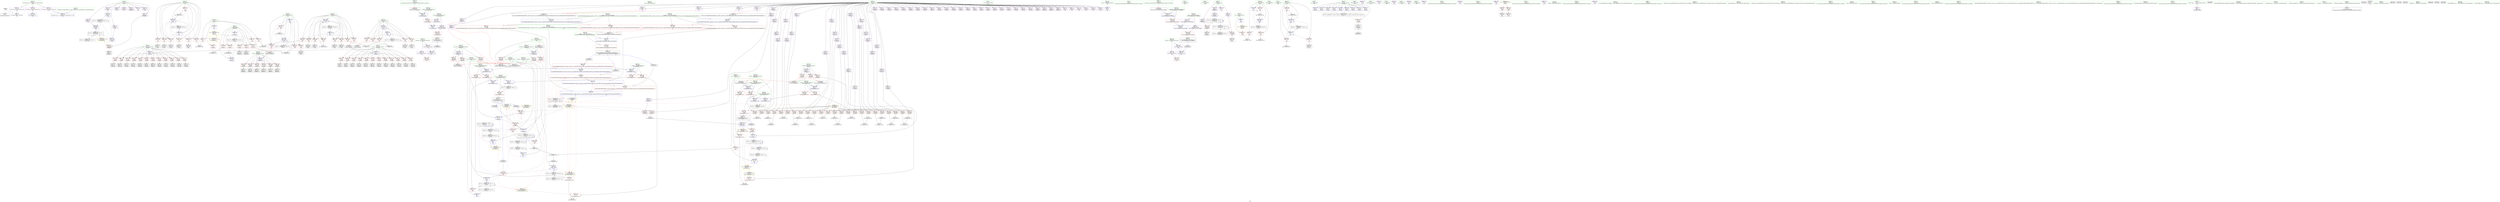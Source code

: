 digraph "SVFG" {
	label="SVFG";

	Node0x55b907e94c10 [shape=record,color=grey,label="{NodeID: 0\nNullPtr}"];
	Node0x55b907e94c10 -> Node0x55b907eccb60[style=solid];
	Node0x55b907e94c10 -> Node0x55b907ed3c80[style=solid];
	Node0x55b907ed5ed0 [shape=record,color=blue,label="{NodeID: 443\n572\<--280\narrayidx53\<--\nmain\n}"];
	Node0x55b907ed5ed0 -> Node0x55b907f04490[style=dashed];
	Node0x55b907ed9390 [shape=record,color=red,label="{NodeID: 277\n179\<--74\n\<--j.addr\n_Z5checkii\n}"];
	Node0x55b907ed9390 -> Node0x55b907ec9f40[style=solid];
	Node0x55b907eca1b0 [shape=record,color=black,label="{NodeID: 111\n199\<--198\nidxprom71\<--\n_Z5checkii\n}"];
	Node0x55b907ed3130 [shape=record,color=red,label="{NodeID: 388\n674\<--673\n\<--coerce.dive\n_ZSt12setprecisioni\n}"];
	Node0x55b907ed3130 -> Node0x55b907ed0a30[style=solid];
	Node0x55b907ece830 [shape=record,color=purple,label="{NodeID: 222\n569\<--15\narrayidx51\<--g\nmain\n}"];
	Node0x55b907ecac80 [shape=record,color=green,label="{NodeID: 56\n403\<--404\nmain\<--main_field_insensitive\n}"];
	Node0x55b907f47120 [shape=record,color=black,label="{NodeID: 831\n69 = PHI(557, )\n1st arg _Z5checkii }"];
	Node0x55b907f47120 -> Node0x55b907ed3e50[style=solid];
	Node0x55b907f15660 [shape=record,color=yellow,style=double,label="{NodeID: 665\n28V_1 = ENCHI(MR_28V_0)\npts\{431 \}\nFun[_Z3dfsiRiS_S_]|{|<s3>4}}"];
	Node0x55b907f15660 -> Node0x55b907edbb60[style=dashed];
	Node0x55b907f15660 -> Node0x55b907edbc30[style=dashed];
	Node0x55b907f15660 -> Node0x55b907ed4b50[style=dashed];
	Node0x55b907f15660:s3 -> Node0x55b907f17f40[style=dashed,color=red];
	Node0x55b907edc110 [shape=record,color=red,label="{NodeID: 333\n376\<--356\n\<--retval\n_ZSt3maxIiERKT_S2_S2_\n}"];
	Node0x55b907edc110 -> Node0x55b907ecfac0[style=solid];
	Node0x55b907ed19a0 [shape=record,color=purple,label="{NodeID: 167\n142\<--13\narrayidx36\<--a\n_Z5checkii\n}"];
	Node0x55b907e9ace0 [shape=record,color=green,label="{NodeID: 1\n7\<--1\n__dso_handle\<--dummyObj\nGlob }"];
	Node0x55b907ed5fa0 [shape=record,color=blue,label="{NodeID: 444\n420\<--577\nj41\<--inc55\nmain\n}"];
	Node0x55b907ed5fa0 -> Node0x55b907eddd80[style=dashed];
	Node0x55b907ed5fa0 -> Node0x55b907edde50[style=dashed];
	Node0x55b907ed5fa0 -> Node0x55b907eddf20[style=dashed];
	Node0x55b907ed5fa0 -> Node0x55b907eddff0[style=dashed];
	Node0x55b907ed5fa0 -> Node0x55b907ede0c0[style=dashed];
	Node0x55b907ed5fa0 -> Node0x55b907ed5d30[style=dashed];
	Node0x55b907ed5fa0 -> Node0x55b907ed5fa0[style=dashed];
	Node0x55b907ed5fa0 -> Node0x55b907f0ac90[style=dashed];
	Node0x55b907ed9460 [shape=record,color=red,label="{NodeID: 278\n198\<--74\n\<--j.addr\n_Z5checkii\n}"];
	Node0x55b907ed9460 -> Node0x55b907eca1b0[style=solid];
	Node0x55b907eca280 [shape=record,color=black,label="{NodeID: 112\n207\<--206\nidxprom77\<--\n_Z5checkii\n}"];
	Node0x55b907ed3200 [shape=record,color=red,label="{NodeID: 389\n695\<--687\n\<--__a.addr\n_ZSt4swapIiENSt9enable_ifIXsr6__and_ISt6__not_ISt15__is_tuple_likeIT_EESt21is_move_constructibleIS3_ESt18is_move_assignableIS3_EEE5valueEvE4typeERS3_SC_\n|{<s0>26}}"];
	Node0x55b907ed3200:s0 -> Node0x55b907f47230[style=solid,color=red];
	Node0x55b907ece900 [shape=record,color=purple,label="{NodeID: 223\n572\<--15\narrayidx53\<--g\nmain\n}"];
	Node0x55b907ece900 -> Node0x55b907ed5ed0[style=solid];
	Node0x55b907ecad80 [shape=record,color=green,label="{NodeID: 57\n406\<--407\nretval\<--retval_field_insensitive\nmain\n}"];
	Node0x55b907ecad80 -> Node0x55b907ed55e0[style=solid];
	Node0x55b907f47230 [shape=record,color=black,label="{NodeID: 832\n717 = PHI(695, 701, 691, )\n0th arg _ZSt4moveIRiEONSt16remove_referenceIT_E4typeEOS2_ }"];
	Node0x55b907f47230 -> Node0x55b907ee6d50[style=solid];
	Node0x55b907f15740 [shape=record,color=yellow,style=double,label="{NodeID: 666\n8V_1 = ENCHI(MR_8V_0)\npts\{140000 \}\nFun[_Z3dfsiRiS_S_]|{|<s4>3|<s5>4|<s6>6}}"];
	Node0x55b907f15740 -> Node0x55b907edbb60[style=dashed];
	Node0x55b907f15740 -> Node0x55b907edbc30[style=dashed];
	Node0x55b907f15740 -> Node0x55b907edbd00[style=dashed];
	Node0x55b907f15740 -> Node0x55b907edbdd0[style=dashed];
	Node0x55b907f15740:s4 -> Node0x55b907f17e30[style=dashed,color=red];
	Node0x55b907f15740:s5 -> Node0x55b907f17e30[style=dashed,color=red];
	Node0x55b907f15740:s6 -> Node0x55b907f15740[style=dashed,color=red];
	Node0x55b907edc1e0 [shape=record,color=red,label="{NodeID: 334\n364\<--358\n\<--__a.addr\n_ZSt3maxIiERKT_S2_S2_\n}"];
	Node0x55b907edc1e0 -> Node0x55b907edc520[style=solid];
	Node0x55b907ed1a70 [shape=record,color=purple,label="{NodeID: 168\n143\<--13\narrayidx37\<--a\n_Z5checkii\n}"];
	Node0x55b907ed1a70 -> Node0x55b907ed9e20[style=solid];
	Node0x55b907eb3050 [shape=record,color=green,label="{NodeID: 2\n9\<--1\n\<--dummyObj\nCan only get source location for instruction, argument, global var or function.}"];
	Node0x55b907ed6070 [shape=record,color=blue,label="{NodeID: 445\n585\<--280\narrayidx60\<--\nmain\n}"];
	Node0x55b907ed6070 -> Node0x55b907f122a0[style=dashed];
	Node0x55b907ed9530 [shape=record,color=red,label="{NodeID: 279\n212\<--74\n\<--j.addr\n_Z5checkii\n}"];
	Node0x55b907ed9530 -> Node0x55b907eca350[style=solid];
	Node0x55b907eca350 [shape=record,color=black,label="{NodeID: 113\n213\<--212\nidxprom81\<--\n_Z5checkii\n}"];
	Node0x55b907ed32d0 [shape=record,color=red,label="{NodeID: 390\n704\<--687\n\<--__a.addr\n_ZSt4swapIiENSt9enable_ifIXsr6__and_ISt6__not_ISt15__is_tuple_likeIT_EESt21is_move_constructibleIS3_ESt18is_move_assignableIS3_EEE5valueEvE4typeERS3_SC_\n}"];
	Node0x55b907ed32d0 -> Node0x55b907ee6bb0[style=solid];
	Node0x55b907ece9d0 [shape=record,color=purple,label="{NodeID: 224\n582\<--15\narrayidx58\<--g\nmain\n}"];
	Node0x55b907ecae50 [shape=record,color=green,label="{NodeID: 58\n408\<--409\nagg.tmp\<--agg.tmp_field_insensitive\nmain\n}"];
	Node0x55b907ecae50 -> Node0x55b907ed7720[style=solid];
	Node0x55b907ecae50 -> Node0x55b907ed77f0[style=solid];
	Node0x55b907f474e0 [shape=record,color=black,label="{NodeID: 833\n664 = PHI(457, )\n0th arg _ZSt12setprecisioni }"];
	Node0x55b907f474e0 -> Node0x55b907ed6b00[style=solid];
	Node0x55b907f15820 [shape=record,color=yellow,style=double,label="{NodeID: 667\n31V_1 = ENCHI(MR_31V_0)\npts\{170000 \}\nFun[_Z3dfsiRiS_S_]|{|<s1>6}}"];
	Node0x55b907f15820 -> Node0x55b907edc040[style=dashed];
	Node0x55b907f15820:s1 -> Node0x55b907f15820[style=dashed,color=red];
	Node0x55b907edc2b0 [shape=record,color=red,label="{NodeID: 335\n373\<--358\n\<--__a.addr\n_ZSt3maxIiERKT_S2_S2_\n}"];
	Node0x55b907edc2b0 -> Node0x55b907ed51d0[style=solid];
	Node0x55b907ed1b40 [shape=record,color=purple,label="{NodeID: 169\n147\<--13\narrayidx39\<--a\n_Z5checkii\n}"];
	Node0x55b907eb30e0 [shape=record,color=green,label="{NodeID: 3\n21\<--1\n.str\<--dummyObj\nGlob }"];
	Node0x55b907ed6140 [shape=record,color=blue,label="{NodeID: 446\n418\<--589\ni37\<--inc62\nmain\n}"];
	Node0x55b907ed6140 -> Node0x55b907edd700[style=dashed];
	Node0x55b907ed6140 -> Node0x55b907edd7d0[style=dashed];
	Node0x55b907ed6140 -> Node0x55b907edd8a0[style=dashed];
	Node0x55b907ed6140 -> Node0x55b907edd970[style=dashed];
	Node0x55b907ed6140 -> Node0x55b907edda40[style=dashed];
	Node0x55b907ed6140 -> Node0x55b907eddb10[style=dashed];
	Node0x55b907ed6140 -> Node0x55b907eddbe0[style=dashed];
	Node0x55b907ed6140 -> Node0x55b907eddcb0[style=dashed];
	Node0x55b907ed6140 -> Node0x55b907ed6140[style=dashed];
	Node0x55b907ed6140 -> Node0x55b907f0a790[style=dashed];
	Node0x55b907ed9600 [shape=record,color=red,label="{NodeID: 280\n221\<--74\n\<--j.addr\n_Z5checkii\n}"];
	Node0x55b907ed9600 -> Node0x55b907eca420[style=solid];
	Node0x55b907eca420 [shape=record,color=black,label="{NodeID: 114\n222\<--221\nidxprom87\<--\n_Z5checkii\n}"];
	Node0x55b907ed33a0 [shape=record,color=red,label="{NodeID: 391\n701\<--689\n\<--__b.addr\n_ZSt4swapIiENSt9enable_ifIXsr6__and_ISt6__not_ISt15__is_tuple_likeIT_EESt21is_move_constructibleIS3_ESt18is_move_assignableIS3_EEE5valueEvE4typeERS3_SC_\n|{<s0>27}}"];
	Node0x55b907ed33a0:s0 -> Node0x55b907f47230[style=solid,color=red];
	Node0x55b907eceaa0 [shape=record,color=purple,label="{NodeID: 225\n585\<--15\narrayidx60\<--g\nmain\n}"];
	Node0x55b907eceaa0 -> Node0x55b907ed6070[style=solid];
	Node0x55b907ecaf20 [shape=record,color=green,label="{NodeID: 59\n410\<--411\nagg.tmp5\<--agg.tmp5_field_insensitive\nmain\n}"];
	Node0x55b907ecaf20 -> Node0x55b907ed78c0[style=solid];
	Node0x55b907ecaf20 -> Node0x55b907ed7990[style=solid];
	Node0x55b907f475f0 [shape=record,color=black,label="{NodeID: 834\n379 = PHI(301, )\n0th arg _ZSt3minIiERKT_S2_S2_ }"];
	Node0x55b907f475f0 -> Node0x55b907ed52a0[style=solid];
	Node0x55b907edc380 [shape=record,color=red,label="{NodeID: 336\n366\<--360\n\<--__b.addr\n_ZSt3maxIiERKT_S2_S2_\n}"];
	Node0x55b907edc380 -> Node0x55b907edc5f0[style=solid];
	Node0x55b907ed1c10 [shape=record,color=purple,label="{NodeID: 170\n148\<--13\narrayidx40\<--a\n_Z5checkii\n}"];
	Node0x55b907ed1c10 -> Node0x55b907ed9ef0[style=solid];
	Node0x55b907ec6cf0 [shape=record,color=green,label="{NodeID: 4\n23\<--1\n.str.1\<--dummyObj\nGlob }"];
	Node0x55b907ed6210 [shape=record,color=blue,label="{NodeID: 447\n422\<--9\nans\<--\nmain\n}"];
	Node0x55b907ed6210 -> Node0x55b907f04d90[style=dashed];
	Node0x55b907ed96d0 [shape=record,color=red,label="{NodeID: 281\n234\<--74\n\<--j.addr\n_Z5checkii\n}"];
	Node0x55b907ed96d0 -> Node0x55b907ecf030[style=solid];
	Node0x55b907eca4f0 [shape=record,color=black,label="{NodeID: 115\n227\<--226\nidxprom90\<--\n_Z5checkii\n}"];
	Node0x55b907ed3470 [shape=record,color=red,label="{NodeID: 392\n708\<--689\n\<--__b.addr\n_ZSt4swapIiENSt9enable_ifIXsr6__and_ISt6__not_ISt15__is_tuple_likeIT_EESt21is_move_constructibleIS3_ESt18is_move_assignableIS3_EEE5valueEvE4typeERS3_SC_\n}"];
	Node0x55b907ed3470 -> Node0x55b907ee6c80[style=solid];
	Node0x55b907eceb70 [shape=record,color=purple,label="{NodeID: 226\n278\<--18\narrayidx\<--u\n_Z3dfsiRiS_S_\n}"];
	Node0x55b907eceb70 -> Node0x55b907ed49b0[style=solid];
	Node0x55b907ecaff0 [shape=record,color=green,label="{NodeID: 60\n412\<--413\nii\<--ii_field_insensitive\nmain\n}"];
	Node0x55b907ecaff0 -> Node0x55b907edcc70[style=solid];
	Node0x55b907ecaff0 -> Node0x55b907edcd40[style=solid];
	Node0x55b907ecaff0 -> Node0x55b907edce10[style=solid];
	Node0x55b907ecaff0 -> Node0x55b907ed5850[style=solid];
	Node0x55b907ecaff0 -> Node0x55b907ed6890[style=solid];
	Node0x55b907f47700 [shape=record,color=black,label="{NodeID: 835\n380 = PHI(268, )\n1st arg _ZSt3minIiERKT_S2_S2_ }"];
	Node0x55b907f47700 -> Node0x55b907ed5370[style=solid];
	Node0x55b907f159e0 [shape=record,color=yellow,style=double,label="{NodeID: 669\n35V_1 = ENCHI(MR_35V_0)\npts\{423 433 \}\nFun[_Z3dfsiRiS_S_]}"];
	Node0x55b907f159e0 -> Node0x55b907edbb60[style=dashed];
	Node0x55b907f159e0 -> Node0x55b907edbc30[style=dashed];
	Node0x55b907edc450 [shape=record,color=red,label="{NodeID: 337\n370\<--360\n\<--__b.addr\n_ZSt3maxIiERKT_S2_S2_\n}"];
	Node0x55b907edc450 -> Node0x55b907ed5100[style=solid];
	Node0x55b907ed1ce0 [shape=record,color=purple,label="{NodeID: 171\n154\<--13\narrayidx43\<--a\n_Z5checkii\n}"];
	Node0x55b907ec6d80 [shape=record,color=green,label="{NodeID: 5\n25\<--1\nstdin\<--dummyObj\nGlob }"];
	Node0x55b907f06b90 [shape=record,color=black,label="{NodeID: 614\nMR_33V_3 = PHI(MR_33V_4, MR_33V_2, )\npts\{200000 \}\n|{|<s3>23}}"];
	Node0x55b907f06b90 -> Node0x55b907ede9b0[style=dashed];
	Node0x55b907f06b90 -> Node0x55b907f06b90[style=dashed];
	Node0x55b907f06b90 -> Node0x55b907f0d990[style=dashed];
	Node0x55b907f06b90:s3 -> Node0x55b907ed49b0[style=dashed,color=red];
	Node0x55b907ed62e0 [shape=record,color=blue,label="{NodeID: 448\n424\<--9\ni64\<--\nmain\n}"];
	Node0x55b907ed62e0 -> Node0x55b907ede260[style=dashed];
	Node0x55b907ed62e0 -> Node0x55b907ede330[style=dashed];
	Node0x55b907ed62e0 -> Node0x55b907ede400[style=dashed];
	Node0x55b907ed62e0 -> Node0x55b907ede4d0[style=dashed];
	Node0x55b907ed62e0 -> Node0x55b907ed67c0[style=dashed];
	Node0x55b907ed62e0 -> Node0x55b907f0b690[style=dashed];
	Node0x55b907ed97a0 [shape=record,color=red,label="{NodeID: 282\n82\<--81\n\<--arrayidx1\n_Z5checkii\n}"];
	Node0x55b907ed97a0 -> Node0x55b907eef4e0[style=solid];
	Node0x55b907ecf030 [shape=record,color=black,label="{NodeID: 116\n235\<--234\nidxprom96\<--\n_Z5checkii\n}"];
	Node0x55b907ed3540 [shape=record,color=red,label="{NodeID: 393\n699\<--696\n\<--call\n_ZSt4swapIiENSt9enable_ifIXsr6__and_ISt6__not_ISt15__is_tuple_likeIT_EESt21is_move_constructibleIS3_ESt18is_move_assignableIS3_EEE5valueEvE4typeERS3_SC_\n}"];
	Node0x55b907ed3540 -> Node0x55b907ee6ae0[style=solid];
	Node0x55b907ecec40 [shape=record,color=purple,label="{NodeID: 227\n328\<--18\narrayidx16\<--u\n_Z3dfsiRiS_S_\n}"];
	Node0x55b907ecec40 -> Node0x55b907edbf70[style=solid];
	Node0x55b907ecb0c0 [shape=record,color=green,label="{NodeID: 61\n414\<--415\ni\<--i_field_insensitive\nmain\n}"];
	Node0x55b907ecb0c0 -> Node0x55b907edcee0[style=solid];
	Node0x55b907ecb0c0 -> Node0x55b907edcfb0[style=solid];
	Node0x55b907ecb0c0 -> Node0x55b907edd080[style=solid];
	Node0x55b907ecb0c0 -> Node0x55b907edd150[style=solid];
	Node0x55b907ecb0c0 -> Node0x55b907edd220[style=solid];
	Node0x55b907ecb0c0 -> Node0x55b907edd2f0[style=solid];
	Node0x55b907ecb0c0 -> Node0x55b907edd3c0[style=solid];
	Node0x55b907ecb0c0 -> Node0x55b907ed5920[style=solid];
	Node0x55b907ecb0c0 -> Node0x55b907ed5b90[style=solid];
	Node0x55b907f47810 [shape=record,color=black,label="{NodeID: 836\n354 = PHI(281, 292, 422, )\n0th arg _ZSt3maxIiERKT_S2_S2_ }"];
	Node0x55b907f47810 -> Node0x55b907ed4f60[style=solid];
	Node0x55b907edc520 [shape=record,color=red,label="{NodeID: 338\n365\<--364\n\<--\n_ZSt3maxIiERKT_S2_S2_\n}"];
	Node0x55b907edc520 -> Node0x55b907eef360[style=solid];
	Node0x55b907ed1db0 [shape=record,color=purple,label="{NodeID: 172\n155\<--13\narrayidx44\<--a\n_Z5checkii\n}"];
	Node0x55b907ed1db0 -> Node0x55b907ed9fc0[style=solid];
	Node0x55b907ec6e10 [shape=record,color=green,label="{NodeID: 6\n26\<--1\n.str.2\<--dummyObj\nGlob }"];
	Node0x55b907f07090 [shape=record,color=black,label="{NodeID: 615\nMR_24V_3 = PHI(MR_24V_4, MR_24V_2, )\npts\{427 \}\n|{|<s1>6|<s2>6|<s3>23|<s4>23}}"];
	Node0x55b907f07090 -> Node0x55b907f07090[style=dashed];
	Node0x55b907f07090:s1 -> Node0x55b907f154a0[style=dashed,color=red];
	Node0x55b907f07090:s2 -> Node0x55b907f07090[style=dashed,color=blue];
	Node0x55b907f07090:s3 -> Node0x55b907ede5a0[style=dashed,color=blue];
	Node0x55b907f07090:s4 -> Node0x55b907f12ca0[style=dashed,color=blue];
	Node0x55b907ed63b0 [shape=record,color=blue,label="{NodeID: 449\n426\<--609\nxy\<--\nmain\n|{<s0>23}}"];
	Node0x55b907ed63b0:s0 -> Node0x55b907f154a0[style=dashed,color=red];
	Node0x55b907ed9870 [shape=record,color=red,label="{NodeID: 283\n87\<--86\n\<--arrayidx4\n_Z5checkii\n}"];
	Node0x55b907ed9870 -> Node0x55b907eecc60[style=solid];
	Node0x55b907ecf100 [shape=record,color=black,label="{NodeID: 117\n241\<--240\nidxprom100\<--\n_Z5checkii\n}"];
	Node0x55b907ed3610 [shape=record,color=red,label="{NodeID: 394\n703\<--702\n\<--call1\n_ZSt4swapIiENSt9enable_ifIXsr6__and_ISt6__not_ISt15__is_tuple_likeIT_EESt21is_move_constructibleIS3_ESt18is_move_assignableIS3_EEE5valueEvE4typeERS3_SC_\n}"];
	Node0x55b907ed3610 -> Node0x55b907ee6bb0[style=solid];
	Node0x55b907eced10 [shape=record,color=purple,label="{NodeID: 228\n593\<--18\n\<--u\nmain\n}"];
	Node0x55b907ecb190 [shape=record,color=green,label="{NodeID: 62\n416\<--417\nj\<--j_field_insensitive\nmain\n}"];
	Node0x55b907ecb190 -> Node0x55b907edd490[style=solid];
	Node0x55b907ecb190 -> Node0x55b907edd560[style=solid];
	Node0x55b907ecb190 -> Node0x55b907edd630[style=solid];
	Node0x55b907ecb190 -> Node0x55b907ed59f0[style=solid];
	Node0x55b907ecb190 -> Node0x55b907ed5ac0[style=solid];
	Node0x55b907f47a60 [shape=record,color=black,label="{NodeID: 837\n355 = PHI(285, 296, 432, )\n1st arg _ZSt3maxIiERKT_S2_S2_ }"];
	Node0x55b907f47a60 -> Node0x55b907ed5030[style=solid];
	Node0x55b907edc5f0 [shape=record,color=red,label="{NodeID: 339\n367\<--366\n\<--\n_ZSt3maxIiERKT_S2_S2_\n}"];
	Node0x55b907edc5f0 -> Node0x55b907eef360[style=solid];
	Node0x55b907ed1e80 [shape=record,color=purple,label="{NodeID: 173\n159\<--13\narrayidx46\<--a\n_Z5checkii\n}"];
	Node0x55b907ec6ea0 [shape=record,color=green,label="{NodeID: 7\n28\<--1\n.str.3\<--dummyObj\nGlob }"];
	Node0x55b907f07590 [shape=record,color=black,label="{NodeID: 616\nMR_22V_3 = PHI(MR_22V_4, MR_22V_2, )\npts\{271 \}\n}"];
	Node0x55b907f07590 -> Node0x55b907edb750[style=dashed];
	Node0x55b907f07590 -> Node0x55b907edb820[style=dashed];
	Node0x55b907f07590 -> Node0x55b907edb8f0[style=dashed];
	Node0x55b907f07590 -> Node0x55b907edb9c0[style=dashed];
	Node0x55b907f07590 -> Node0x55b907edba90[style=dashed];
	Node0x55b907f07590 -> Node0x55b907ed4e90[style=dashed];
	Node0x55b907ed6480 [shape=record,color=blue,label="{NodeID: 450\n428\<--611\nxma\<--\nmain\n|{<s0>23}}"];
	Node0x55b907ed6480:s0 -> Node0x55b907f15580[style=dashed,color=red];
	Node0x55b907ed9940 [shape=record,color=red,label="{NodeID: 284\n99\<--98\n\<--arrayidx7\n_Z5checkii\n}"];
	Node0x55b907ed9940 -> Node0x55b907eef060[style=solid];
	Node0x55b907ecf1d0 [shape=record,color=black,label="{NodeID: 118\n67\<--251\n_Z5checkii_ret\<--\n_Z5checkii\n|{<s0>21}}"];
	Node0x55b907ecf1d0:s0 -> Node0x55b907f45e50[style=solid,color=blue];
	Node0x55b907ed36e0 [shape=record,color=red,label="{NodeID: 395\n707\<--706\n\<--call2\n_ZSt4swapIiENSt9enable_ifIXsr6__and_ISt6__not_ISt15__is_tuple_likeIT_EESt21is_move_constructibleIS3_ESt18is_move_assignableIS3_EEE5valueEvE4typeERS3_SC_\n}"];
	Node0x55b907ed36e0 -> Node0x55b907ee6c80[style=solid];
	Node0x55b907ecede0 [shape=record,color=purple,label="{NodeID: 229\n604\<--18\narrayidx69\<--u\nmain\n}"];
	Node0x55b907ecede0 -> Node0x55b907ede9b0[style=solid];
	Node0x55b907ecb260 [shape=record,color=green,label="{NodeID: 63\n418\<--419\ni37\<--i37_field_insensitive\nmain\n}"];
	Node0x55b907ecb260 -> Node0x55b907edd700[style=solid];
	Node0x55b907ecb260 -> Node0x55b907edd7d0[style=solid];
	Node0x55b907ecb260 -> Node0x55b907edd8a0[style=solid];
	Node0x55b907ecb260 -> Node0x55b907edd970[style=solid];
	Node0x55b907ecb260 -> Node0x55b907edda40[style=solid];
	Node0x55b907ecb260 -> Node0x55b907eddb10[style=solid];
	Node0x55b907ecb260 -> Node0x55b907eddbe0[style=solid];
	Node0x55b907ecb260 -> Node0x55b907eddcb0[style=solid];
	Node0x55b907ecb260 -> Node0x55b907ed5c60[style=solid];
	Node0x55b907ecb260 -> Node0x55b907ed6140[style=solid];
	Node0x55b907f47c20 [shape=record,color=black,label="{NodeID: 838\n651 = PHI(446, )\n0th arg _ZSt11setiosflagsSt13_Ios_Fmtflags }"];
	Node0x55b907f47c20 -> Node0x55b907ed6960[style=solid];
	Node0x55b907edc6c0 [shape=record,color=red,label="{NodeID: 340\n401\<--381\n\<--retval\n_ZSt3minIiERKT_S2_S2_\n}"];
	Node0x55b907edc6c0 -> Node0x55b907ecfb90[style=solid];
	Node0x55b907ed1f50 [shape=record,color=purple,label="{NodeID: 174\n160\<--13\narrayidx47\<--a\n_Z5checkii\n}"];
	Node0x55b907ed1f50 -> Node0x55b907eda090[style=solid];
	Node0x55b907ec6f30 [shape=record,color=green,label="{NodeID: 8\n30\<--1\nstdout\<--dummyObj\nGlob }"];
	Node0x55b907f07a90 [shape=record,color=black,label="{NodeID: 617\nMR_26V_3 = PHI(MR_26V_4, MR_26V_2, )\npts\{429 \}\n|{|<s1>6|<s2>6|<s3>23|<s4>23|<s5>23}}"];
	Node0x55b907f07a90 -> Node0x55b907f07a90[style=dashed];
	Node0x55b907f07a90:s1 -> Node0x55b907f15580[style=dashed,color=red];
	Node0x55b907f07a90:s2 -> Node0x55b907f07a90[style=dashed,color=blue];
	Node0x55b907f07a90:s3 -> Node0x55b907ede670[style=dashed,color=blue];
	Node0x55b907f07a90:s4 -> Node0x55b907ed2df0[style=dashed,color=blue];
	Node0x55b907f07a90:s5 -> Node0x55b907f131a0[style=dashed,color=blue];
	Node0x55b907ed6550 [shape=record,color=blue,label="{NodeID: 451\n430\<--611\nyma\<--\nmain\n|{<s0>23}}"];
	Node0x55b907ed6550:s0 -> Node0x55b907f15660[style=dashed,color=red];
	Node0x55b907ed9a10 [shape=record,color=red,label="{NodeID: 285\n104\<--103\n\<--arrayidx10\n_Z5checkii\n}"];
	Node0x55b907ed9a10 -> Node0x55b907eecde0[style=solid];
	Node0x55b907ecf2a0 [shape=record,color=black,label="{NodeID: 119\n277\<--276\nidxprom\<--\n_Z3dfsiRiS_S_\n}"];
	Node0x55b907ed37b0 [shape=record,color=red,label="{NodeID: 396\n721\<--718\n\<--__t.addr\n_ZSt4moveIRiEONSt16remove_referenceIT_E4typeEOS2_\n}"];
	Node0x55b907ed37b0 -> Node0x55b907ed0b00[style=solid];
	Node0x55b907eceeb0 [shape=record,color=purple,label="{NodeID: 230\n436\<--21\n\<--.str\nmain\n}"];
	Node0x55b907ecb330 [shape=record,color=green,label="{NodeID: 64\n420\<--421\nj41\<--j41_field_insensitive\nmain\n}"];
	Node0x55b907ecb330 -> Node0x55b907eddd80[style=solid];
	Node0x55b907ecb330 -> Node0x55b907edde50[style=solid];
	Node0x55b907ecb330 -> Node0x55b907eddf20[style=solid];
	Node0x55b907ecb330 -> Node0x55b907eddff0[style=solid];
	Node0x55b907ecb330 -> Node0x55b907ede0c0[style=solid];
	Node0x55b907ecb330 -> Node0x55b907ed5d30[style=solid];
	Node0x55b907ecb330 -> Node0x55b907ed5fa0[style=solid];
	Node0x55b907edc790 [shape=record,color=red,label="{NodeID: 341\n391\<--383\n\<--__a.addr\n_ZSt3minIiERKT_S2_S2_\n}"];
	Node0x55b907edc790 -> Node0x55b907edcba0[style=solid];
	Node0x55b907ed2020 [shape=record,color=purple,label="{NodeID: 175\n169\<--13\narrayidx52\<--a\n_Z5checkii\n}"];
	Node0x55b907ec7030 [shape=record,color=green,label="{NodeID: 9\n31\<--1\n_ZSt4cout\<--dummyObj\nGlob }"];
	Node0x55b907f07f90 [shape=record,color=black,label="{NodeID: 618\nMR_28V_3 = PHI(MR_28V_4, MR_28V_2, )\npts\{431 \}\n|{|<s1>6|<s2>6|<s3>23|<s4>23|<s5>23}}"];
	Node0x55b907f07f90 -> Node0x55b907f07f90[style=dashed];
	Node0x55b907f07f90:s1 -> Node0x55b907f15660[style=dashed,color=red];
	Node0x55b907f07f90:s2 -> Node0x55b907f07f90[style=dashed,color=blue];
	Node0x55b907f07f90:s3 -> Node0x55b907ede740[style=dashed,color=blue];
	Node0x55b907f07f90:s4 -> Node0x55b907ed2df0[style=dashed,color=blue];
	Node0x55b907f07f90:s5 -> Node0x55b907f136a0[style=dashed,color=blue];
	Node0x55b907ed6620 [shape=record,color=blue,label="{NodeID: 452\n432\<--620\nref.tmp\<--add72\nmain\n|{|<s2>24}}"];
	Node0x55b907ed6620 -> Node0x55b907ed2df0[style=dashed];
	Node0x55b907ed6620 -> Node0x55b907f13ba0[style=dashed];
	Node0x55b907ed6620:s2 -> Node0x55b907f17e30[style=dashed,color=red];
	Node0x55b907ed9ae0 [shape=record,color=red,label="{NodeID: 286\n114\<--113\n\<--arrayidx17\n_Z5checkii\n}"];
	Node0x55b907ed9ae0 -> Node0x55b907eeebe0[style=solid];
	Node0x55b907ecf370 [shape=record,color=black,label="{NodeID: 120\n283\<--282\nidxprom1\<--\n_Z3dfsiRiS_S_\n}"];
	Node0x55b907ed3880 [shape=record,color=blue,label="{NodeID: 397\n8\<--9\nqq\<--\nGlob }"];
	Node0x55b907ed3880 -> Node0x55b907f16440[style=dashed];
	Node0x55b907ed6e10 [shape=record,color=purple,label="{NodeID: 231\n437\<--23\n\<--.str.1\nmain\n}"];
	Node0x55b907ecb400 [shape=record,color=green,label="{NodeID: 65\n422\<--423\nans\<--ans_field_insensitive\nmain\n|{|<s3>24}}"];
	Node0x55b907ecb400 -> Node0x55b907ede190[style=solid];
	Node0x55b907ecb400 -> Node0x55b907ed6210[style=solid];
	Node0x55b907ecb400 -> Node0x55b907ed66f0[style=solid];
	Node0x55b907ecb400:s3 -> Node0x55b907f47810[style=solid,color=red];
	Node0x55b907edc860 [shape=record,color=red,label="{NodeID: 342\n398\<--383\n\<--__a.addr\n_ZSt3minIiERKT_S2_S2_\n}"];
	Node0x55b907edc860 -> Node0x55b907ed5510[style=solid];
	Node0x55b907ed20f0 [shape=record,color=purple,label="{NodeID: 176\n170\<--13\narrayidx53\<--a\n_Z5checkii\n}"];
	Node0x55b907ed20f0 -> Node0x55b907eda160[style=solid];
	Node0x55b907ec7130 [shape=record,color=green,label="{NodeID: 10\n32\<--1\n.str.4\<--dummyObj\nGlob }"];
	Node0x55b907f08490 [shape=record,color=black,label="{NodeID: 619\nMR_33V_3 = PHI(MR_33V_4, MR_33V_2, )\npts\{200000 \}\n|{|<s2>6|<s3>6|<s4>23}}"];
	Node0x55b907f08490 -> Node0x55b907edbf70[style=dashed];
	Node0x55b907f08490 -> Node0x55b907f08490[style=dashed];
	Node0x55b907f08490:s2 -> Node0x55b907ed49b0[style=dashed,color=red];
	Node0x55b907f08490:s3 -> Node0x55b907f08490[style=dashed,color=blue];
	Node0x55b907f08490:s4 -> Node0x55b907f06b90[style=dashed,color=blue];
	Node0x55b907ed66f0 [shape=record,color=blue,label="{NodeID: 453\n422\<--623\nans\<--\nmain\n}"];
	Node0x55b907ed66f0 -> Node0x55b907f04d90[style=dashed];
	Node0x55b907ed9bb0 [shape=record,color=red,label="{NodeID: 287\n119\<--118\n\<--arrayidx20\n_Z5checkii\n}"];
	Node0x55b907ed9bb0 -> Node0x55b907eecae0[style=solid];
	Node0x55b907ecf440 [shape=record,color=black,label="{NodeID: 121\n294\<--293\nidxprom4\<--\n_Z3dfsiRiS_S_\n}"];
	Node0x55b907ed3980 [shape=record,color=blue,label="{NodeID: 398\n11\<--9\nn\<--\nGlob }"];
	Node0x55b907ed3980 -> Node0x55b907f16520[style=dashed];
	Node0x55b907ed6ea0 [shape=record,color=purple,label="{NodeID: 232\n442\<--26\n\<--.str.2\nmain\n}"];
	Node0x55b907ecb4d0 [shape=record,color=green,label="{NodeID: 66\n424\<--425\ni64\<--i64_field_insensitive\nmain\n}"];
	Node0x55b907ecb4d0 -> Node0x55b907ede260[style=solid];
	Node0x55b907ecb4d0 -> Node0x55b907ede330[style=solid];
	Node0x55b907ecb4d0 -> Node0x55b907ede400[style=solid];
	Node0x55b907ecb4d0 -> Node0x55b907ede4d0[style=solid];
	Node0x55b907ecb4d0 -> Node0x55b907ed62e0[style=solid];
	Node0x55b907ecb4d0 -> Node0x55b907ed67c0[style=solid];
	Node0x55b907edc930 [shape=record,color=red,label="{NodeID: 343\n389\<--385\n\<--__b.addr\n_ZSt3minIiERKT_S2_S2_\n}"];
	Node0x55b907edc930 -> Node0x55b907edcad0[style=solid];
	Node0x55b907ed21c0 [shape=record,color=purple,label="{NodeID: 177\n174\<--13\narrayidx55\<--a\n_Z5checkii\n}"];
	Node0x55b907ec7230 [shape=record,color=green,label="{NodeID: 11\n34\<--1\n.str.5\<--dummyObj\nGlob }"];
	Node0x55b907f08990 [shape=record,color=black,label="{NodeID: 620\nMR_37V_3 = PHI(MR_37V_4, MR_37V_2, )\npts\{357 \}\n}"];
	Node0x55b907f08990 -> Node0x55b907edc110[style=dashed];
	Node0x55b907ed67c0 [shape=record,color=blue,label="{NodeID: 454\n424\<--628\ni64\<--inc76\nmain\n}"];
	Node0x55b907ed67c0 -> Node0x55b907ede260[style=dashed];
	Node0x55b907ed67c0 -> Node0x55b907ede330[style=dashed];
	Node0x55b907ed67c0 -> Node0x55b907ede400[style=dashed];
	Node0x55b907ed67c0 -> Node0x55b907ede4d0[style=dashed];
	Node0x55b907ed67c0 -> Node0x55b907ed67c0[style=dashed];
	Node0x55b907ed67c0 -> Node0x55b907f0b690[style=dashed];
	Node0x55b907ed9c80 [shape=record,color=red,label="{NodeID: 288\n129\<--128\n\<--arrayidx27\n_Z5checkii\n}"];
	Node0x55b907ed9c80 -> Node0x55b907eef660[style=solid];
	Node0x55b907ecf510 [shape=record,color=black,label="{NodeID: 122\n303\<--302\nidxprom8\<--\n_Z3dfsiRiS_S_\n}"];
	Node0x55b907ed3a80 [shape=record,color=blue,label="{NodeID: 399\n727\<--39\nllvm.global_ctors_0\<--\nGlob }"];
	Node0x55b907ed6f70 [shape=record,color=purple,label="{NodeID: 233\n443\<--28\n\<--.str.3\nmain\n}"];
	Node0x55b907ecb5a0 [shape=record,color=green,label="{NodeID: 67\n426\<--427\nxy\<--xy_field_insensitive\nmain\n|{|<s2>23}}"];
	Node0x55b907ecb5a0 -> Node0x55b907ede5a0[style=solid];
	Node0x55b907ecb5a0 -> Node0x55b907ed63b0[style=solid];
	Node0x55b907ecb5a0:s2 -> Node0x55b907f46890[style=solid,color=red];
	Node0x55b907edca00 [shape=record,color=red,label="{NodeID: 344\n395\<--385\n\<--__b.addr\n_ZSt3minIiERKT_S2_S2_\n}"];
	Node0x55b907edca00 -> Node0x55b907ed5440[style=solid];
	Node0x55b907ed2290 [shape=record,color=purple,label="{NodeID: 178\n175\<--13\narrayidx56\<--a\n_Z5checkii\n}"];
	Node0x55b907ed2290 -> Node0x55b907eda230[style=solid];
	Node0x55b907ec7330 [shape=record,color=green,label="{NodeID: 12\n36\<--1\n.str.6\<--dummyObj\nGlob }"];
	Node0x55b907f08e90 [shape=record,color=black,label="{NodeID: 621\nMR_48V_3 = PHI(MR_48V_4, MR_48V_2, )\npts\{382 \}\n}"];
	Node0x55b907f08e90 -> Node0x55b907edc6c0[style=dashed];
	Node0x55b907ed6890 [shape=record,color=blue,label="{NodeID: 455\n412\<--636\nii\<--inc80\nmain\n}"];
	Node0x55b907ed6890 -> Node0x55b907f09890[style=dashed];
	Node0x55b907ed9d50 [shape=record,color=red,label="{NodeID: 289\n134\<--133\n\<--arrayidx30\n_Z5checkii\n}"];
	Node0x55b907ed9d50 -> Node0x55b907eed3e0[style=solid];
	Node0x55b907ecf5e0 [shape=record,color=black,label="{NodeID: 123\n308\<--307\nidxprom11\<--\n_Z3dfsiRiS_S_\n}"];
	Node0x55b907eec4e0 [shape=record,color=grey,label="{NodeID: 566\n535 = Binary(534, 89, )\n}"];
	Node0x55b907eec4e0 -> Node0x55b907ed5b90[style=solid];
	Node0x55b907ed3b80 [shape=record,color=blue,label="{NodeID: 400\n728\<--40\nllvm.global_ctors_1\<--_GLOBAL__sub_I_ZhukovDmitry_2_0.cpp\nGlob }"];
	Node0x55b907ed7040 [shape=record,color=purple,label="{NodeID: 234\n471\<--32\n\<--.str.4\nmain\n}"];
	Node0x55b907ecb670 [shape=record,color=green,label="{NodeID: 68\n428\<--429\nxma\<--xma_field_insensitive\nmain\n|{|<s2>23}}"];
	Node0x55b907ecb670 -> Node0x55b907ede670[style=solid];
	Node0x55b907ecb670 -> Node0x55b907ed6480[style=solid];
	Node0x55b907ecb670:s2 -> Node0x55b907f46a10[style=solid,color=red];
	Node0x55b907f16140 [shape=record,color=yellow,style=double,label="{NodeID: 677\n8V_1 = ENCHI(MR_8V_0)\npts\{140000 \}\nFun[_Z5checkii]}"];
	Node0x55b907f16140 -> Node0x55b907ed97a0[style=dashed];
	Node0x55b907f16140 -> Node0x55b907ed9870[style=dashed];
	Node0x55b907f16140 -> Node0x55b907ed9940[style=dashed];
	Node0x55b907f16140 -> Node0x55b907ed9a10[style=dashed];
	Node0x55b907f16140 -> Node0x55b907ed9ae0[style=dashed];
	Node0x55b907f16140 -> Node0x55b907ed9bb0[style=dashed];
	Node0x55b907f16140 -> Node0x55b907ed9c80[style=dashed];
	Node0x55b907f16140 -> Node0x55b907ed9d50[style=dashed];
	Node0x55b907f16140 -> Node0x55b907ed9e20[style=dashed];
	Node0x55b907f16140 -> Node0x55b907ed9ef0[style=dashed];
	Node0x55b907f16140 -> Node0x55b907ed9fc0[style=dashed];
	Node0x55b907f16140 -> Node0x55b907eda090[style=dashed];
	Node0x55b907f16140 -> Node0x55b907eda160[style=dashed];
	Node0x55b907f16140 -> Node0x55b907eda230[style=dashed];
	Node0x55b907f16140 -> Node0x55b907eda300[style=dashed];
	Node0x55b907f16140 -> Node0x55b907eda3d0[style=dashed];
	Node0x55b907f16140 -> Node0x55b907eda4a0[style=dashed];
	Node0x55b907f16140 -> Node0x55b907eda570[style=dashed];
	Node0x55b907f16140 -> Node0x55b907eda640[style=dashed];
	Node0x55b907f16140 -> Node0x55b907eda710[style=dashed];
	Node0x55b907f16140 -> Node0x55b907eda7e0[style=dashed];
	Node0x55b907f16140 -> Node0x55b907eda8b0[style=dashed];
	Node0x55b907f16140 -> Node0x55b907eda980[style=dashed];
	Node0x55b907f16140 -> Node0x55b907edaa50[style=dashed];
	Node0x55b907edcad0 [shape=record,color=red,label="{NodeID: 345\n390\<--389\n\<--\n_ZSt3minIiERKT_S2_S2_\n}"];
	Node0x55b907edcad0 -> Node0x55b907eee5e0[style=solid];
	Node0x55b907ed2360 [shape=record,color=purple,label="{NodeID: 179\n181\<--13\narrayidx60\<--a\n_Z5checkii\n}"];
	Node0x55b907ec7430 [shape=record,color=green,label="{NodeID: 13\n39\<--1\n\<--dummyObj\nCan only get source location for instruction, argument, global var or function.}"];
	Node0x55b907ed6960 [shape=record,color=blue,label="{NodeID: 456\n654\<--651\n__mask.addr\<--__mask\n_ZSt11setiosflagsSt13_Ios_Fmtflags\n}"];
	Node0x55b907ed6960 -> Node0x55b907ed2ec0[style=dashed];
	Node0x55b907ed9e20 [shape=record,color=red,label="{NodeID: 290\n144\<--143\n\<--arrayidx37\n_Z5checkii\n}"];
	Node0x55b907ed9e20 -> Node0x55b907eeeee0[style=solid];
	Node0x55b907ecf6b0 [shape=record,color=black,label="{NodeID: 124\n327\<--326\nidxprom15\<--\n_Z3dfsiRiS_S_\n}"];
	Node0x55b907eec660 [shape=record,color=grey,label="{NodeID: 567\n312 = Binary(306, 311, )\n}"];
	Node0x55b907eec660 -> Node0x55b907ed4c20[style=solid];
	Node0x55b907ed3c80 [shape=record,color=blue, style = dotted,label="{NodeID: 401\n729\<--3\nllvm.global_ctors_2\<--dummyVal\nGlob }"];
	Node0x55b907ed7110 [shape=record,color=purple,label="{NodeID: 235\n487\<--32\n\<--.str.4\nmain\n}"];
	Node0x55b907ecb740 [shape=record,color=green,label="{NodeID: 69\n430\<--431\nyma\<--yma_field_insensitive\nmain\n|{|<s2>23}}"];
	Node0x55b907ecb740 -> Node0x55b907ede740[style=solid];
	Node0x55b907ecb740 -> Node0x55b907ed6550[style=solid];
	Node0x55b907ecb740:s2 -> Node0x55b907f46b90[style=solid,color=red];
	Node0x55b907edcba0 [shape=record,color=red,label="{NodeID: 346\n392\<--391\n\<--\n_ZSt3minIiERKT_S2_S2_\n}"];
	Node0x55b907edcba0 -> Node0x55b907eee5e0[style=solid];
	Node0x55b907ed2430 [shape=record,color=purple,label="{NodeID: 180\n182\<--13\narrayidx61\<--a\n_Z5checkii\n}"];
	Node0x55b907ed2430 -> Node0x55b907eda300[style=solid];
	Node0x55b907ec7530 [shape=record,color=green,label="{NodeID: 14\n89\<--1\n\<--dummyObj\nCan only get source location for instruction, argument, global var or function.}"];
	Node0x55b907f09890 [shape=record,color=black,label="{NodeID: 623\nMR_62V_3 = PHI(MR_62V_4, MR_62V_2, )\npts\{413 \}\n}"];
	Node0x55b907f09890 -> Node0x55b907edcc70[style=dashed];
	Node0x55b907f09890 -> Node0x55b907edcd40[style=dashed];
	Node0x55b907f09890 -> Node0x55b907edce10[style=dashed];
	Node0x55b907f09890 -> Node0x55b907ed6890[style=dashed];
	Node0x55b907ed6a30 [shape=record,color=blue,label="{NodeID: 457\n657\<--658\n_M_mask\<--\n_ZSt11setiosflagsSt13_Ios_Fmtflags\n}"];
	Node0x55b907ed6a30 -> Node0x55b907ed2f90[style=dashed];
	Node0x55b907ed9ef0 [shape=record,color=red,label="{NodeID: 291\n149\<--148\n\<--arrayidx40\n_Z5checkii\n}"];
	Node0x55b907ed9ef0 -> Node0x55b907eeeee0[style=solid];
	Node0x55b907ecf780 [shape=record,color=black,label="{NodeID: 125\n330\<--329\ntobool\<--\n_Z3dfsiRiS_S_\n}"];
	Node0x55b907eec7e0 [shape=record,color=grey,label="{NodeID: 568\n577 = Binary(576, 89, )\n}"];
	Node0x55b907eec7e0 -> Node0x55b907ed5fa0[style=solid];
	Node0x55b907ed3d80 [shape=record,color=blue,label="{NodeID: 402\n72\<--68\ni.addr\<--i\n_Z5checkii\n}"];
	Node0x55b907ed3d80 -> Node0x55b907ed8420[style=dashed];
	Node0x55b907ed3d80 -> Node0x55b907ed84f0[style=dashed];
	Node0x55b907ed3d80 -> Node0x55b907ed85c0[style=dashed];
	Node0x55b907ed3d80 -> Node0x55b907ed8690[style=dashed];
	Node0x55b907ed3d80 -> Node0x55b907ed8760[style=dashed];
	Node0x55b907ed3d80 -> Node0x55b907ed8830[style=dashed];
	Node0x55b907ed3d80 -> Node0x55b907ed8900[style=dashed];
	Node0x55b907ed3d80 -> Node0x55b907ed89d0[style=dashed];
	Node0x55b907ed3d80 -> Node0x55b907ed8aa0[style=dashed];
	Node0x55b907ed3d80 -> Node0x55b907ed8b70[style=dashed];
	Node0x55b907ed3d80 -> Node0x55b907ed8c40[style=dashed];
	Node0x55b907ed3d80 -> Node0x55b907ed8d10[style=dashed];
	Node0x55b907ed71e0 [shape=record,color=purple,label="{NodeID: 236\n506\<--32\n\<--.str.4\nmain\n}"];
	Node0x55b907ecb810 [shape=record,color=green,label="{NodeID: 70\n432\<--433\nref.tmp\<--ref.tmp_field_insensitive\nmain\n|{|<s1>24}}"];
	Node0x55b907ecb810 -> Node0x55b907ed6620[style=solid];
	Node0x55b907ecb810:s1 -> Node0x55b907f47a60[style=solid,color=red];
	Node0x55b907f16330 [shape=record,color=yellow,style=double,label="{NodeID: 679\n55V_1 = ENCHI(MR_55V_0)\npts\{1 \}\nFun[main]}"];
	Node0x55b907f16330 -> Node0x55b907ed81b0[style=dashed];
	Node0x55b907f16330 -> Node0x55b907ed8280[style=dashed];
	Node0x55b907edcc70 [shape=record,color=red,label="{NodeID: 347\n477\<--412\n\<--ii\nmain\n}"];
	Node0x55b907edcc70 -> Node0x55b907eef960[style=solid];
	Node0x55b907ed2500 [shape=record,color=purple,label="{NodeID: 181\n186\<--13\narrayidx63\<--a\n_Z5checkii\n}"];
	Node0x55b907ec7630 [shape=record,color=green,label="{NodeID: 15\n93\<--1\n\<--dummyObj\nCan only get source location for instruction, argument, global var or function.}"];
	Node0x55b907f09d90 [shape=record,color=black,label="{NodeID: 624\nMR_64V_2 = PHI(MR_64V_4, MR_64V_1, )\npts\{415 \}\n}"];
	Node0x55b907f09d90 -> Node0x55b907ed5920[style=dashed];
	Node0x55b907ed6b00 [shape=record,color=blue,label="{NodeID: 458\n667\<--664\n__n.addr\<--__n\n_ZSt12setprecisioni\n}"];
	Node0x55b907ed6b00 -> Node0x55b907ed3060[style=dashed];
	Node0x55b907ed9fc0 [shape=record,color=red,label="{NodeID: 292\n156\<--155\n\<--arrayidx44\n_Z5checkii\n}"];
	Node0x55b907ed9fc0 -> Node0x55b907eee460[style=solid];
	Node0x55b907ecf850 [shape=record,color=black,label="{NodeID: 126\n333\<--332\nidxprom17\<--\n_Z3dfsiRiS_S_\n}"];
	Node0x55b907eec960 [shape=record,color=grey,label="{NodeID: 569\n349 = Binary(348, 89, )\n}"];
	Node0x55b907eec960 -> Node0x55b907ed4e90[style=solid];
	Node0x55b907ed3e50 [shape=record,color=blue,label="{NodeID: 403\n74\<--69\nj.addr\<--j\n_Z5checkii\n}"];
	Node0x55b907ed3e50 -> Node0x55b907ed8de0[style=dashed];
	Node0x55b907ed3e50 -> Node0x55b907ed8eb0[style=dashed];
	Node0x55b907ed3e50 -> Node0x55b907ed8f80[style=dashed];
	Node0x55b907ed3e50 -> Node0x55b907ed9050[style=dashed];
	Node0x55b907ed3e50 -> Node0x55b907ed9120[style=dashed];
	Node0x55b907ed3e50 -> Node0x55b907ed91f0[style=dashed];
	Node0x55b907ed3e50 -> Node0x55b907ed92c0[style=dashed];
	Node0x55b907ed3e50 -> Node0x55b907ed9390[style=dashed];
	Node0x55b907ed3e50 -> Node0x55b907ed9460[style=dashed];
	Node0x55b907ed3e50 -> Node0x55b907ed9530[style=dashed];
	Node0x55b907ed3e50 -> Node0x55b907ed9600[style=dashed];
	Node0x55b907ed3e50 -> Node0x55b907ed96d0[style=dashed];
	Node0x55b907ed72b0 [shape=record,color=purple,label="{NodeID: 237\n483\<--34\n\<--.str.5\nmain\n}"];
	Node0x55b907ecb8e0 [shape=record,color=green,label="{NodeID: 71\n439\<--440\nfreopen\<--freopen_field_insensitive\n}"];
	Node0x55b907f16440 [shape=record,color=yellow,style=double,label="{NodeID: 680\n57V_1 = ENCHI(MR_57V_0)\npts\{10 \}\nFun[main]}"];
	Node0x55b907f16440 -> Node0x55b907ed7da0[style=dashed];
	Node0x55b907edcd40 [shape=record,color=red,label="{NodeID: 348\n481\<--412\n\<--ii\nmain\n}"];
	Node0x55b907edcd40 -> Node0x55b907eed560[style=solid];
	Node0x55b907ed25d0 [shape=record,color=purple,label="{NodeID: 182\n187\<--13\narrayidx64\<--a\n_Z5checkii\n}"];
	Node0x55b907ed25d0 -> Node0x55b907eda3d0[style=solid];
	Node0x55b907ec7730 [shape=record,color=green,label="{NodeID: 16\n165\<--1\n\<--dummyObj\nCan only get source location for instruction, argument, global var or function.}"];
	Node0x55b907f0a290 [shape=record,color=black,label="{NodeID: 625\nMR_66V_2 = PHI(MR_66V_3, MR_66V_1, )\npts\{417 \}\n}"];
	Node0x55b907f0a290 -> Node0x55b907ed59f0[style=dashed];
	Node0x55b907f0a290 -> Node0x55b907f0a290[style=dashed];
	Node0x55b907ed6bd0 [shape=record,color=blue,label="{NodeID: 459\n670\<--671\n_M_n\<--\n_ZSt12setprecisioni\n}"];
	Node0x55b907ed6bd0 -> Node0x55b907ed3130[style=dashed];
	Node0x55b907eda090 [shape=record,color=red,label="{NodeID: 293\n161\<--160\n\<--arrayidx47\n_Z5checkii\n}"];
	Node0x55b907eda090 -> Node0x55b907eee460[style=solid];
	Node0x55b907ecf920 [shape=record,color=black,label="{NodeID: 127\n336\<--335\nidxprom19\<--\n_Z3dfsiRiS_S_\n}"];
	Node0x55b907eecae0 [shape=record,color=grey,label="{NodeID: 570\n120 = Binary(119, 89, )\n}"];
	Node0x55b907eecae0 -> Node0x55b907eeebe0[style=solid];
	Node0x55b907ed3f20 [shape=record,color=blue,label="{NodeID: 404\n70\<--93\nretval\<--\n_Z5checkii\n}"];
	Node0x55b907ed3f20 -> Node0x55b907f04ca0[style=dashed];
	Node0x55b907ed7380 [shape=record,color=purple,label="{NodeID: 238\n632\<--36\n\<--.str.6\nmain\n}"];
	Node0x55b907ecb9e0 [shape=record,color=green,label="{NodeID: 72\n447\<--448\n_ZSt11setiosflagsSt13_Ios_Fmtflags\<--_ZSt11setiosflagsSt13_Ios_Fmtflags_field_insensitive\n}"];
	Node0x55b907f16520 [shape=record,color=yellow,style=double,label="{NodeID: 681\n10V_1 = ENCHI(MR_10V_0)\npts\{12 \}\nFun[main]|{|<s3>23}}"];
	Node0x55b907f16520 -> Node0x55b907ed7f40[style=dashed];
	Node0x55b907f16520 -> Node0x55b907ed8010[style=dashed];
	Node0x55b907f16520 -> Node0x55b907ed80e0[style=dashed];
	Node0x55b907f16520:s3 -> Node0x55b907b66c20[style=dashed,color=red];
	Node0x55b907edce10 [shape=record,color=red,label="{NodeID: 349\n635\<--412\n\<--ii\nmain\n}"];
	Node0x55b907edce10 -> Node0x55b907eed260[style=solid];
	Node0x55b907ed26a0 [shape=record,color=purple,label="{NodeID: 183\n195\<--13\narrayidx69\<--a\n_Z5checkii\n}"];
	Node0x55b907ec7830 [shape=record,color=green,label="{NodeID: 17\n280\<--1\n\<--dummyObj\nCan only get source location for instruction, argument, global var or function.}"];
	Node0x55b907f0a790 [shape=record,color=black,label="{NodeID: 626\nMR_68V_2 = PHI(MR_68V_4, MR_68V_1, )\npts\{419 \}\n}"];
	Node0x55b907f0a790 -> Node0x55b907ed5c60[style=dashed];
	Node0x55b907ed6ca0 [shape=record,color=blue,label="{NodeID: 460\n687\<--685\n__a.addr\<--__a\n_ZSt4swapIiENSt9enable_ifIXsr6__and_ISt6__not_ISt15__is_tuple_likeIT_EESt21is_move_constructibleIS3_ESt18is_move_assignableIS3_EEE5valueEvE4typeERS3_SC_\n}"];
	Node0x55b907ed6ca0 -> Node0x55b907ed3200[style=dashed];
	Node0x55b907ed6ca0 -> Node0x55b907ed32d0[style=dashed];
	Node0x55b907eda160 [shape=record,color=red,label="{NodeID: 294\n171\<--170\n\<--arrayidx53\n_Z5checkii\n}"];
	Node0x55b907eda160 -> Node0x55b907eee760[style=solid];
	Node0x55b907ecf9f0 [shape=record,color=black,label="{NodeID: 128\n339\<--338\ntobool21\<--\n_Z3dfsiRiS_S_\n}"];
	Node0x55b907eecc60 [shape=record,color=grey,label="{NodeID: 571\n88 = Binary(87, 89, )\n}"];
	Node0x55b907eecc60 -> Node0x55b907eef4e0[style=solid];
	Node0x55b907ed3ff0 [shape=record,color=blue,label="{NodeID: 405\n70\<--93\nretval\<--\n_Z5checkii\n}"];
	Node0x55b907ed3ff0 -> Node0x55b907f04ca0[style=dashed];
	Node0x55b907ed7450 [shape=record,color=purple,label="{NodeID: 239\n727\<--38\nllvm.global_ctors_0\<--llvm.global_ctors\nGlob }"];
	Node0x55b907ed7450 -> Node0x55b907ed3a80[style=solid];
	Node0x55b907ecbae0 [shape=record,color=green,label="{NodeID: 73\n454\<--455\n_ZStlsIcSt11char_traitsIcEERSt13basic_ostreamIT_T0_ES6_St12_Setiosflags\<--_ZStlsIcSt11char_traitsIcEERSt13basic_ostreamIT_T0_ES6_St12_Setiosflags_field_insensitive\n}"];
	Node0x55b907edcee0 [shape=record,color=red,label="{NodeID: 350\n491\<--414\n\<--i\nmain\n}"];
	Node0x55b907edcee0 -> Node0x55b907eef7e0[style=solid];
	Node0x55b907ed2770 [shape=record,color=purple,label="{NodeID: 184\n196\<--13\narrayidx70\<--a\n_Z5checkii\n}"];
	Node0x55b907ed2770 -> Node0x55b907eda4a0[style=solid];
	Node0x55b907ec7930 [shape=record,color=green,label="{NodeID: 18\n446\<--1\n\<--dummyObj\nCan only get source location for instruction, argument, global var or function.|{<s0>9}}"];
	Node0x55b907ec7930:s0 -> Node0x55b907f47c20[style=solid,color=red];
	Node0x55b907f0ac90 [shape=record,color=black,label="{NodeID: 627\nMR_70V_2 = PHI(MR_70V_3, MR_70V_1, )\npts\{421 \}\n}"];
	Node0x55b907f0ac90 -> Node0x55b907ed5d30[style=dashed];
	Node0x55b907f0ac90 -> Node0x55b907f0ac90[style=dashed];
	Node0x55b907ed6d70 [shape=record,color=blue,label="{NodeID: 461\n689\<--686\n__b.addr\<--__b\n_ZSt4swapIiENSt9enable_ifIXsr6__and_ISt6__not_ISt15__is_tuple_likeIT_EESt21is_move_constructibleIS3_ESt18is_move_assignableIS3_EEE5valueEvE4typeERS3_SC_\n}"];
	Node0x55b907ed6d70 -> Node0x55b907ed33a0[style=dashed];
	Node0x55b907ed6d70 -> Node0x55b907ed3470[style=dashed];
	Node0x55b907eda230 [shape=record,color=red,label="{NodeID: 295\n176\<--175\n\<--arrayidx56\n_Z5checkii\n}"];
	Node0x55b907eda230 -> Node0x55b907eee760[style=solid];
	Node0x55b907ecfac0 [shape=record,color=black,label="{NodeID: 129\n353\<--376\n_ZSt3maxIiERKT_S2_S2__ret\<--\n_ZSt3maxIiERKT_S2_S2_\n|{<s0>3|<s1>4|<s2>24}}"];
	Node0x55b907ecfac0:s0 -> Node0x55b907f417a0[style=solid,color=blue];
	Node0x55b907ecfac0:s1 -> Node0x55b907f45480[style=solid,color=blue];
	Node0x55b907ecfac0:s2 -> Node0x55b907f45ff0[style=solid,color=blue];
	Node0x55b907eecde0 [shape=record,color=grey,label="{NodeID: 572\n105 = Binary(104, 89, )\n}"];
	Node0x55b907eecde0 -> Node0x55b907eef060[style=solid];
	Node0x55b907ed40c0 [shape=record,color=blue,label="{NodeID: 406\n70\<--93\nretval\<--\n_Z5checkii\n}"];
	Node0x55b907ed40c0 -> Node0x55b907f04ca0[style=dashed];
	Node0x55b907ed7520 [shape=record,color=purple,label="{NodeID: 240\n728\<--38\nllvm.global_ctors_1\<--llvm.global_ctors\nGlob }"];
	Node0x55b907ed7520 -> Node0x55b907ed3b80[style=solid];
	Node0x55b907ecbbe0 [shape=record,color=green,label="{NodeID: 74\n458\<--459\n_ZSt12setprecisioni\<--_ZSt12setprecisioni_field_insensitive\n}"];
	Node0x55b907edcfb0 [shape=record,color=red,label="{NodeID: 351\n500\<--414\n\<--i\nmain\n}"];
	Node0x55b907edcfb0 -> Node0x55b907ecfe00[style=solid];
	Node0x55b907ed2840 [shape=record,color=purple,label="{NodeID: 185\n200\<--13\narrayidx72\<--a\n_Z5checkii\n}"];
	Node0x55b907ec7a30 [shape=record,color=green,label="{NodeID: 19\n457\<--1\n\<--dummyObj\nCan only get source location for instruction, argument, global var or function.|{<s0>11}}"];
	Node0x55b907ec7a30:s0 -> Node0x55b907f474e0[style=solid,color=red];
	Node0x55b907f0b190 [shape=record,color=black,label="{NodeID: 628\nMR_72V_2 = PHI(MR_72V_4, MR_72V_1, )\npts\{423 \}\n}"];
	Node0x55b907f0b190 -> Node0x55b907ed6210[style=dashed];
	Node0x55b907ee6ae0 [shape=record,color=blue,label="{NodeID: 462\n691\<--699\n__tmp\<--\n_ZSt4swapIiENSt9enable_ifIXsr6__and_ISt6__not_ISt15__is_tuple_likeIT_EESt21is_move_constructibleIS3_ESt18is_move_assignableIS3_EEE5valueEvE4typeERS3_SC_\n}"];
	Node0x55b907ee6ae0 -> Node0x55b907ed3610[style=dashed];
	Node0x55b907ee6ae0 -> Node0x55b907ed36e0[style=dashed];
	Node0x55b907eda300 [shape=record,color=red,label="{NodeID: 296\n183\<--182\n\<--arrayidx61\n_Z5checkii\n}"];
	Node0x55b907eda300 -> Node0x55b907ef00e0[style=solid];
	Node0x55b907ecfb90 [shape=record,color=black,label="{NodeID: 130\n378\<--401\n_ZSt3minIiERKT_S2_S2__ret\<--\n_ZSt3minIiERKT_S2_S2_\n|{<s0>5}}"];
	Node0x55b907ecfb90:s0 -> Node0x55b907f45580[style=solid,color=blue];
	Node0x55b907eecf60 [shape=record,color=grey,label="{NodeID: 573\n589 = Binary(588, 89, )\n}"];
	Node0x55b907eecf60 -> Node0x55b907ed6140[style=solid];
	Node0x55b907ed4190 [shape=record,color=blue,label="{NodeID: 407\n70\<--93\nretval\<--\n_Z5checkii\n}"];
	Node0x55b907ed4190 -> Node0x55b907f04ca0[style=dashed];
	Node0x55b907ed7620 [shape=record,color=purple,label="{NodeID: 241\n729\<--38\nllvm.global_ctors_2\<--llvm.global_ctors\nGlob }"];
	Node0x55b907ed7620 -> Node0x55b907ed3c80[style=solid];
	Node0x55b907ecbce0 [shape=record,color=green,label="{NodeID: 75\n465\<--466\n_ZStlsIcSt11char_traitsIcEERSt13basic_ostreamIT_T0_ES6_St13_Setprecision\<--_ZStlsIcSt11char_traitsIcEERSt13basic_ostreamIT_T0_ES6_St13_Setprecision_field_insensitive\n}"];
	Node0x55b907edd080 [shape=record,color=red,label="{NodeID: 352\n513\<--414\n\<--i\nmain\n}"];
	Node0x55b907edd080 -> Node0x55b907ecffa0[style=solid];
	Node0x55b907ed2910 [shape=record,color=purple,label="{NodeID: 186\n201\<--13\narrayidx73\<--a\n_Z5checkii\n}"];
	Node0x55b907ed2910 -> Node0x55b907eda570[style=solid];
	Node0x55b907ec7b30 [shape=record,color=green,label="{NodeID: 20\n468\<--1\n\<--dummyObj\nCan only get source location for instruction, argument, global var or function.}"];
	Node0x55b907f0b690 [shape=record,color=black,label="{NodeID: 629\nMR_74V_2 = PHI(MR_74V_4, MR_74V_1, )\npts\{425 \}\n}"];
	Node0x55b907f0b690 -> Node0x55b907ed62e0[style=dashed];
	Node0x55b907ee6bb0 [shape=record,color=blue,label="{NodeID: 463\n704\<--703\n\<--\n_ZSt4swapIiENSt9enable_ifIXsr6__and_ISt6__not_ISt15__is_tuple_likeIT_EESt21is_move_constructibleIS3_ESt18is_move_assignableIS3_EEE5valueEvE4typeERS3_SC_\n}"];
	Node0x55b907ee6bb0 -> Node0x55b907ed36e0[style=dashed];
	Node0x55b907ee6bb0 -> Node0x55b907ee6c80[style=dashed];
	Node0x55b907eda3d0 [shape=record,color=red,label="{NodeID: 297\n188\<--187\n\<--arrayidx64\n_Z5checkii\n}"];
	Node0x55b907eda3d0 -> Node0x55b907ef00e0[style=solid];
	Node0x55b907ecfc60 [shape=record,color=black,label="{NodeID: 131\n438\<--435\ncall\<--\nmain\n}"];
	Node0x55b907eed0e0 [shape=record,color=grey,label="{NodeID: 574\n628 = Binary(627, 89, )\n}"];
	Node0x55b907eed0e0 -> Node0x55b907ed67c0[style=solid];
	Node0x55b907ed4260 [shape=record,color=blue,label="{NodeID: 408\n70\<--165\nretval\<--\n_Z5checkii\n}"];
	Node0x55b907ed4260 -> Node0x55b907f04ca0[style=dashed];
	Node0x55b907ed7720 [shape=record,color=purple,label="{NodeID: 242\n449\<--408\ncoerce.dive\<--agg.tmp\nmain\n}"];
	Node0x55b907ed7720 -> Node0x55b907ed56b0[style=solid];
	Node0x55b907ecbde0 [shape=record,color=green,label="{NodeID: 76\n469\<--470\nsrand\<--srand_field_insensitive\n}"];
	Node0x55b907edd150 [shape=record,color=red,label="{NodeID: 353\n517\<--414\n\<--i\nmain\n}"];
	Node0x55b907edd150 -> Node0x55b907ed0070[style=solid];
	Node0x55b907ed29e0 [shape=record,color=purple,label="{NodeID: 187\n208\<--13\narrayidx78\<--a\n_Z5checkii\n}"];
	Node0x55b907ec7c30 [shape=record,color=green,label="{NodeID: 21\n540\<--1\n\<--dummyObj\nCan only get source location for instruction, argument, global var or function.}"];
	Node0x55b907f0bb90 [shape=record,color=black,label="{NodeID: 630\nMR_24V_2 = PHI(MR_24V_3, MR_24V_1, )\npts\{427 \}\n}"];
	Node0x55b907f0bb90 -> Node0x55b907ed63b0[style=dashed];
	Node0x55b907f0bb90 -> Node0x55b907f0bb90[style=dashed];
	Node0x55b907f0bb90 -> Node0x55b907f12ca0[style=dashed];
	Node0x55b907ee6c80 [shape=record,color=blue,label="{NodeID: 464\n708\<--707\n\<--\n_ZSt4swapIiENSt9enable_ifIXsr6__and_ISt6__not_ISt15__is_tuple_likeIT_EESt21is_move_constructibleIS3_ESt18is_move_assignableIS3_EEE5valueEvE4typeERS3_SC_\n|{<s0>18|<s1>19}}"];
	Node0x55b907ee6c80:s0 -> Node0x55b907ee0bb0[style=dashed,color=blue];
	Node0x55b907ee6c80:s1 -> Node0x55b907f04b70[style=dashed,color=blue];
	Node0x55b907eda4a0 [shape=record,color=red,label="{NodeID: 298\n197\<--196\n\<--arrayidx70\n_Z5checkii\n}"];
	Node0x55b907eda4a0 -> Node0x55b907eeff60[style=solid];
	Node0x55b907ecfd30 [shape=record,color=black,label="{NodeID: 132\n444\<--441\ncall1\<--\nmain\n}"];
	Node0x55b907eed260 [shape=record,color=grey,label="{NodeID: 575\n636 = Binary(635, 89, )\n}"];
	Node0x55b907eed260 -> Node0x55b907ed6890[style=solid];
	Node0x55b907ed4330 [shape=record,color=blue,label="{NodeID: 409\n70\<--165\nretval\<--\n_Z5checkii\n}"];
	Node0x55b907ed4330 -> Node0x55b907f04ca0[style=dashed];
	Node0x55b907ed77f0 [shape=record,color=purple,label="{NodeID: 243\n451\<--408\ncoerce.dive3\<--agg.tmp\nmain\n}"];
	Node0x55b907ed77f0 -> Node0x55b907ede810[style=solid];
	Node0x55b907ecbee0 [shape=record,color=green,label="{NodeID: 77\n473\<--474\nscanf\<--scanf_field_insensitive\n}"];
	Node0x55b907edd220 [shape=record,color=red,label="{NodeID: 354\n524\<--414\n\<--i\nmain\n}"];
	Node0x55b907edd220 -> Node0x55b907ed0140[style=solid];
	Node0x55b907ed2ab0 [shape=record,color=purple,label="{NodeID: 188\n209\<--13\narrayidx79\<--a\n_Z5checkii\n}"];
	Node0x55b907ed2ab0 -> Node0x55b907eda640[style=solid];
	Node0x55b907ec7d30 [shape=record,color=green,label="{NodeID: 22\n541\<--1\n\<--dummyObj\nCan only get source location for instruction, argument, global var or function.}"];
	Node0x55b907f0c090 [shape=record,color=black,label="{NodeID: 631\nMR_26V_2 = PHI(MR_26V_3, MR_26V_1, )\npts\{429 \}\n}"];
	Node0x55b907f0c090 -> Node0x55b907ed6480[style=dashed];
	Node0x55b907f0c090 -> Node0x55b907f0c090[style=dashed];
	Node0x55b907f0c090 -> Node0x55b907f131a0[style=dashed];
	Node0x55b907ee6d50 [shape=record,color=blue,label="{NodeID: 465\n718\<--717\n__t.addr\<--__t\n_ZSt4moveIRiEONSt16remove_referenceIT_E4typeEOS2_\n}"];
	Node0x55b907ee6d50 -> Node0x55b907ed37b0[style=dashed];
	Node0x55b907eda570 [shape=record,color=red,label="{NodeID: 299\n202\<--201\n\<--arrayidx73\n_Z5checkii\n}"];
	Node0x55b907eda570 -> Node0x55b907eee160[style=solid];
	Node0x55b907ecfe00 [shape=record,color=black,label="{NodeID: 133\n501\<--500\nidxprom\<--\nmain\n}"];
	Node0x55b907eed3e0 [shape=record,color=grey,label="{NodeID: 576\n135 = Binary(134, 89, )\n}"];
	Node0x55b907eed3e0 -> Node0x55b907eef660[style=solid];
	Node0x55b907ed4400 [shape=record,color=blue,label="{NodeID: 410\n70\<--165\nretval\<--\n_Z5checkii\n}"];
	Node0x55b907ed4400 -> Node0x55b907f04ca0[style=dashed];
	Node0x55b907ed78c0 [shape=record,color=purple,label="{NodeID: 244\n460\<--410\ncoerce.dive7\<--agg.tmp5\nmain\n}"];
	Node0x55b907ed78c0 -> Node0x55b907ed5780[style=solid];
	Node0x55b907ecbfe0 [shape=record,color=green,label="{NodeID: 78\n485\<--486\nprintf\<--printf_field_insensitive\n}"];
	Node0x55b907edd2f0 [shape=record,color=red,label="{NodeID: 355\n528\<--414\n\<--i\nmain\n}"];
	Node0x55b907edd2f0 -> Node0x55b907ed0210[style=solid];
	Node0x55b907ed2b80 [shape=record,color=purple,label="{NodeID: 189\n214\<--13\narrayidx82\<--a\n_Z5checkii\n}"];
	Node0x55b907ec7e30 [shape=record,color=green,label="{NodeID: 23\n595\<--1\n\<--dummyObj\nCan only get source location for instruction, argument, global var or function.}"];
	Node0x55b907f0c590 [shape=record,color=black,label="{NodeID: 632\nMR_28V_2 = PHI(MR_28V_3, MR_28V_1, )\npts\{431 \}\n}"];
	Node0x55b907f0c590 -> Node0x55b907ed6550[style=dashed];
	Node0x55b907f0c590 -> Node0x55b907f0c590[style=dashed];
	Node0x55b907f0c590 -> Node0x55b907f136a0[style=dashed];
	Node0x55b907eda640 [shape=record,color=red,label="{NodeID: 300\n210\<--209\n\<--arrayidx79\n_Z5checkii\n}"];
	Node0x55b907eda640 -> Node0x55b907eed6e0[style=solid];
	Node0x55b907ecfed0 [shape=record,color=black,label="{NodeID: 134\n504\<--503\nidxprom19\<--\nmain\n}"];
	Node0x55b907eed560 [shape=record,color=grey,label="{NodeID: 577\n482 = Binary(481, 89, )\n}"];
	Node0x55b907ed44d0 [shape=record,color=blue,label="{NodeID: 411\n70\<--165\nretval\<--\n_Z5checkii\n}"];
	Node0x55b907ed44d0 -> Node0x55b907f04ca0[style=dashed];
	Node0x55b907ed7990 [shape=record,color=purple,label="{NodeID: 245\n462\<--410\ncoerce.dive8\<--agg.tmp5\nmain\n}"];
	Node0x55b907ed7990 -> Node0x55b907ede8e0[style=solid];
	Node0x55b907ecc0e0 [shape=record,color=green,label="{NodeID: 79\n522\<--523\n_ZSt4swapIiENSt9enable_ifIXsr6__and_ISt6__not_ISt15__is_tuple_likeIT_EESt21is_move_constructibleIS3_ESt18is_move_assignableIS3_EEE5valueEvE4typeERS3_SC_\<--_ZSt4swapIiENSt9enable_ifIXsr6__and_ISt6__not_ISt15__is_tuple_likeIT_EESt21is_move_constructibleIS3_ESt18is_move_assignableIS3_EEE5valueEvE4typeERS3_SC__field_insensitive\n}"];
	Node0x55b907edd3c0 [shape=record,color=red,label="{NodeID: 356\n534\<--414\n\<--i\nmain\n}"];
	Node0x55b907edd3c0 -> Node0x55b907eec4e0[style=solid];
	Node0x55b907ed2c50 [shape=record,color=purple,label="{NodeID: 190\n215\<--13\narrayidx83\<--a\n_Z5checkii\n}"];
	Node0x55b907ed2c50 -> Node0x55b907eda710[style=solid];
	Node0x55b907ec7f30 [shape=record,color=green,label="{NodeID: 24\n609\<--1\n\<--dummyObj\nCan only get source location for instruction, argument, global var or function.}"];
	Node0x55b907f0ca90 [shape=record,color=black,label="{NodeID: 633\nMR_79V_2 = PHI(MR_79V_3, MR_79V_1, )\npts\{433 \}\n}"];
	Node0x55b907f0ca90 -> Node0x55b907ed6620[style=dashed];
	Node0x55b907f0ca90 -> Node0x55b907f0ca90[style=dashed];
	Node0x55b907f0ca90 -> Node0x55b907f13ba0[style=dashed];
	Node0x55b907eda710 [shape=record,color=red,label="{NodeID: 301\n216\<--215\n\<--arrayidx83\n_Z5checkii\n}"];
	Node0x55b907eda710 -> Node0x55b907eeed60[style=solid];
	Node0x55b907ecffa0 [shape=record,color=black,label="{NodeID: 135\n514\<--513\nidxprom22\<--\nmain\n}"];
	Node0x55b907eed6e0 [shape=record,color=grey,label="{NodeID: 578\n211 = Binary(210, 89, )\n}"];
	Node0x55b907eed6e0 -> Node0x55b907eeed60[style=solid];
	Node0x55b907ed45a0 [shape=record,color=blue,label="{NodeID: 412\n70\<--93\nretval\<--\n_Z5checkii\n}"];
	Node0x55b907ed45a0 -> Node0x55b907f04ca0[style=dashed];
	Node0x55b907ed7a60 [shape=record,color=purple,label="{NodeID: 246\n657\<--652\n_M_mask\<--retval\n_ZSt11setiosflagsSt13_Ios_Fmtflags\n}"];
	Node0x55b907ed7a60 -> Node0x55b907ed6a30[style=solid];
	Node0x55b907ecc1e0 [shape=record,color=green,label="{NodeID: 80\n542\<--543\nllvm.memset.p0i8.i64\<--llvm.memset.p0i8.i64_field_insensitive\n}"];
	Node0x55b907edd490 [shape=record,color=red,label="{NodeID: 357\n497\<--416\n\<--j\nmain\n}"];
	Node0x55b907edd490 -> Node0x55b907eefc60[style=solid];
	Node0x55b907ed2d20 [shape=record,color=purple,label="{NodeID: 191\n223\<--13\narrayidx88\<--a\n_Z5checkii\n}"];
	Node0x55b907ec8030 [shape=record,color=green,label="{NodeID: 25\n611\<--1\n\<--dummyObj\nCan only get source location for instruction, argument, global var or function.}"];
	Node0x55b907ee0bb0 [shape=record,color=yellow,style=double,label="{NodeID: 800\n8V_4 = CSCHI(MR_8V_3)\npts\{140000 \}\nCS[]|{<s0>19|<s1>19|<s2>19}}"];
	Node0x55b907ee0bb0:s0 -> Node0x55b907ed3540[style=dashed,color=red];
	Node0x55b907ee0bb0:s1 -> Node0x55b907ed3610[style=dashed,color=red];
	Node0x55b907ee0bb0:s2 -> Node0x55b907ee6bb0[style=dashed,color=red];
	Node0x55b907f0cf90 [shape=record,color=black,label="{NodeID: 634\nMR_8V_2 = PHI(MR_8V_3, MR_8V_1, )\npts\{140000 \}\n}"];
	Node0x55b907f0cf90 -> Node0x55b907f04b70[style=dashed];
	Node0x55b907eda7e0 [shape=record,color=red,label="{NodeID: 302\n225\<--224\n\<--arrayidx89\n_Z5checkii\n}"];
	Node0x55b907eda7e0 -> Node0x55b907eefde0[style=solid];
	Node0x55b907ed0070 [shape=record,color=black,label="{NodeID: 136\n518\<--517\nidxprom25\<--\nmain\n}"];
	Node0x55b907eed860 [shape=record,color=grey,label="{NodeID: 579\n617 = Binary(615, 616, )\n}"];
	Node0x55b907eed860 -> Node0x55b907eed9e0[style=solid];
	Node0x55b907ed4670 [shape=record,color=blue,label="{NodeID: 413\n260\<--256\nk.addr\<--k\n_Z3dfsiRiS_S_\n}"];
	Node0x55b907ed4670 -> Node0x55b907edab20[style=dashed];
	Node0x55b907ed4670 -> Node0x55b907edabf0[style=dashed];
	Node0x55b907ed4670 -> Node0x55b907edacc0[style=dashed];
	Node0x55b907ed4670 -> Node0x55b907edad90[style=dashed];
	Node0x55b907ed4670 -> Node0x55b907edae60[style=dashed];
	Node0x55b907ed4670 -> Node0x55b907edaf30[style=dashed];
	Node0x55b907ed7b30 [shape=record,color=purple,label="{NodeID: 247\n660\<--652\ncoerce.dive\<--retval\n_ZSt11setiosflagsSt13_Ios_Fmtflags\n}"];
	Node0x55b907ed7b30 -> Node0x55b907ed2f90[style=solid];
	Node0x55b907ecc2e0 [shape=record,color=green,label="{NodeID: 81\n652\<--653\nretval\<--retval_field_insensitive\n_ZSt11setiosflagsSt13_Ios_Fmtflags\n}"];
	Node0x55b907ecc2e0 -> Node0x55b907ed7a60[style=solid];
	Node0x55b907ecc2e0 -> Node0x55b907ed7b30[style=solid];
	Node0x55b907edd560 [shape=record,color=red,label="{NodeID: 358\n503\<--416\n\<--j\nmain\n}"];
	Node0x55b907edd560 -> Node0x55b907ecfed0[style=solid];
	Node0x55b907eccfd0 [shape=record,color=purple,label="{NodeID: 192\n224\<--13\narrayidx89\<--a\n_Z5checkii\n}"];
	Node0x55b907eccfd0 -> Node0x55b907eda7e0[style=solid];
	Node0x55b907ec8130 [shape=record,color=green,label="{NodeID: 26\n4\<--6\n_ZStL8__ioinit\<--_ZStL8__ioinit_field_insensitive\nGlob }"];
	Node0x55b907ec8130 -> Node0x55b907ed0bd0[style=solid];
	Node0x55b907f0d490 [shape=record,color=black,label="{NodeID: 635\nMR_31V_2 = PHI(MR_31V_3, MR_31V_1, )\npts\{170000 \}\n}"];
	Node0x55b907f0d490 -> Node0x55b907f122a0[style=dashed];
	Node0x55b907eda8b0 [shape=record,color=red,label="{NodeID: 303\n230\<--229\n\<--arrayidx92\n_Z5checkii\n}"];
	Node0x55b907eda8b0 -> Node0x55b907eedfe0[style=solid];
	Node0x55b907ed0140 [shape=record,color=black,label="{NodeID: 137\n525\<--524\nidxprom28\<--\nmain\n}"];
	Node0x55b907eed9e0 [shape=record,color=grey,label="{NodeID: 580\n619 = Binary(617, 618, )\n}"];
	Node0x55b907eed9e0 -> Node0x55b907eedb60[style=solid];
	Node0x55b907ed4740 [shape=record,color=blue,label="{NodeID: 414\n262\<--257\nxy.addr\<--xy\n_Z3dfsiRiS_S_\n}"];
	Node0x55b907ed4740 -> Node0x55b907edb000[style=dashed];
	Node0x55b907ed4740 -> Node0x55b907edb0d0[style=dashed];
	Node0x55b907ed4740 -> Node0x55b907edb1a0[style=dashed];
	Node0x55b907ed7c00 [shape=record,color=purple,label="{NodeID: 248\n670\<--665\n_M_n\<--retval\n_ZSt12setprecisioni\n}"];
	Node0x55b907ed7c00 -> Node0x55b907ed6bd0[style=solid];
	Node0x55b907ecc3b0 [shape=record,color=green,label="{NodeID: 82\n654\<--655\n__mask.addr\<--__mask.addr_field_insensitive\n_ZSt11setiosflagsSt13_Ios_Fmtflags\n}"];
	Node0x55b907ecc3b0 -> Node0x55b907ed2ec0[style=solid];
	Node0x55b907ecc3b0 -> Node0x55b907ed6960[style=solid];
	Node0x55b907edd630 [shape=record,color=red,label="{NodeID: 359\n509\<--416\n\<--j\nmain\n}"];
	Node0x55b907edd630 -> Node0x55b907eede60[style=solid];
	Node0x55b907ecd0a0 [shape=record,color=purple,label="{NodeID: 193\n228\<--13\narrayidx91\<--a\n_Z5checkii\n}"];
	Node0x55b907ec8230 [shape=record,color=green,label="{NodeID: 27\n8\<--10\nqq\<--qq_field_insensitive\nGlob }"];
	Node0x55b907ec8230 -> Node0x55b907ed7da0[style=solid];
	Node0x55b907ec8230 -> Node0x55b907ed3880[style=solid];
	Node0x55b907f0d990 [shape=record,color=black,label="{NodeID: 636\nMR_33V_2 = PHI(MR_33V_3, MR_33V_1, )\npts\{200000 \}\n}"];
	Node0x55b907f0d990 -> Node0x55b907f06b90[style=dashed];
	Node0x55b907eda980 [shape=record,color=red,label="{NodeID: 304\n238\<--237\n\<--arrayidx98\n_Z5checkii\n}"];
	Node0x55b907eda980 -> Node0x55b907eedce0[style=solid];
	Node0x55b907ed0210 [shape=record,color=black,label="{NodeID: 138\n529\<--528\nidxprom31\<--\nmain\n}"];
	Node0x55b907eedb60 [shape=record,color=grey,label="{NodeID: 581\n620 = Binary(619, 89, )\n}"];
	Node0x55b907eedb60 -> Node0x55b907ed6620[style=solid];
	Node0x55b907ed4810 [shape=record,color=blue,label="{NodeID: 415\n264\<--258\nxma.addr\<--xma\n_Z3dfsiRiS_S_\n}"];
	Node0x55b907ed4810 -> Node0x55b907edb270[style=dashed];
	Node0x55b907ed4810 -> Node0x55b907edb340[style=dashed];
	Node0x55b907ed4810 -> Node0x55b907edb410[style=dashed];
	Node0x55b907ed7cd0 [shape=record,color=purple,label="{NodeID: 249\n673\<--665\ncoerce.dive\<--retval\n_ZSt12setprecisioni\n}"];
	Node0x55b907ed7cd0 -> Node0x55b907ed3130[style=solid];
	Node0x55b907ecc480 [shape=record,color=green,label="{NodeID: 83\n665\<--666\nretval\<--retval_field_insensitive\n_ZSt12setprecisioni\n}"];
	Node0x55b907ecc480 -> Node0x55b907ed7c00[style=solid];
	Node0x55b907ecc480 -> Node0x55b907ed7cd0[style=solid];
	Node0x55b907edd700 [shape=record,color=red,label="{NodeID: 360\n546\<--418\n\<--i37\nmain\n}"];
	Node0x55b907edd700 -> Node0x55b907eee2e0[style=solid];
	Node0x55b907ecd170 [shape=record,color=purple,label="{NodeID: 194\n229\<--13\narrayidx92\<--a\n_Z5checkii\n}"];
	Node0x55b907ecd170 -> Node0x55b907eda8b0[style=solid];
	Node0x55b907ec8330 [shape=record,color=green,label="{NodeID: 28\n11\<--12\nn\<--n_field_insensitive\nGlob }"];
	Node0x55b907ec8330 -> Node0x55b907ed7e70[style=solid];
	Node0x55b907ec8330 -> Node0x55b907ed7f40[style=solid];
	Node0x55b907ec8330 -> Node0x55b907ed8010[style=solid];
	Node0x55b907ec8330 -> Node0x55b907ed80e0[style=solid];
	Node0x55b907ec8330 -> Node0x55b907ed3980[style=solid];
	Node0x55b907edaa50 [shape=record,color=red,label="{NodeID: 305\n244\<--243\n\<--arrayidx102\n_Z5checkii\n}"];
	Node0x55b907edaa50 -> Node0x55b907eefae0[style=solid];
	Node0x55b907ed02e0 [shape=record,color=black,label="{NodeID: 139\n561\<--560\nidxprom46\<--\nmain\n}"];
	Node0x55b907eedce0 [shape=record,color=grey,label="{NodeID: 582\n239 = Binary(238, 89, )\n}"];
	Node0x55b907eedce0 -> Node0x55b907eefae0[style=solid];
	Node0x55b907ed48e0 [shape=record,color=blue,label="{NodeID: 416\n266\<--259\nyma.addr\<--yma\n_Z3dfsiRiS_S_\n}"];
	Node0x55b907ed48e0 -> Node0x55b907edb4e0[style=dashed];
	Node0x55b907ed48e0 -> Node0x55b907edb5b0[style=dashed];
	Node0x55b907ed48e0 -> Node0x55b907edb680[style=dashed];
	Node0x55b907ed7da0 [shape=record,color=red,label="{NodeID: 250\n478\<--8\n\<--qq\nmain\n}"];
	Node0x55b907ed7da0 -> Node0x55b907eef960[style=solid];
	Node0x55b907ecc550 [shape=record,color=green,label="{NodeID: 84\n667\<--668\n__n.addr\<--__n.addr_field_insensitive\n_ZSt12setprecisioni\n}"];
	Node0x55b907ecc550 -> Node0x55b907ed3060[style=solid];
	Node0x55b907ecc550 -> Node0x55b907ed6b00[style=solid];
	Node0x55b907edd7d0 [shape=record,color=red,label="{NodeID: 361\n553\<--418\n\<--i37\nmain\n}"];
	Node0x55b907edd7d0 -> Node0x55b907eeea60[style=solid];
	Node0x55b907ecd240 [shape=record,color=purple,label="{NodeID: 195\n236\<--13\narrayidx97\<--a\n_Z5checkii\n}"];
	Node0x55b907ec8430 [shape=record,color=green,label="{NodeID: 29\n13\<--14\na\<--a_field_insensitive\nGlob }"];
	Node0x55b907ec8430 -> Node0x55b907ed0ca0[style=solid];
	Node0x55b907ec8430 -> Node0x55b907ed0d70[style=solid];
	Node0x55b907ec8430 -> Node0x55b907ed0e40[style=solid];
	Node0x55b907ec8430 -> Node0x55b907ed0f10[style=solid];
	Node0x55b907ec8430 -> Node0x55b907ed0fe0[style=solid];
	Node0x55b907ec8430 -> Node0x55b907ed10b0[style=solid];
	Node0x55b907ec8430 -> Node0x55b907ed1180[style=solid];
	Node0x55b907ec8430 -> Node0x55b907ed1250[style=solid];
	Node0x55b907ec8430 -> Node0x55b907ed1320[style=solid];
	Node0x55b907ec8430 -> Node0x55b907ed13f0[style=solid];
	Node0x55b907ec8430 -> Node0x55b907ed14c0[style=solid];
	Node0x55b907ec8430 -> Node0x55b907ed1590[style=solid];
	Node0x55b907ec8430 -> Node0x55b907ed1660[style=solid];
	Node0x55b907ec8430 -> Node0x55b907ed1730[style=solid];
	Node0x55b907ec8430 -> Node0x55b907ed1800[style=solid];
	Node0x55b907ec8430 -> Node0x55b907ed18d0[style=solid];
	Node0x55b907ec8430 -> Node0x55b907ed19a0[style=solid];
	Node0x55b907ec8430 -> Node0x55b907ed1a70[style=solid];
	Node0x55b907ec8430 -> Node0x55b907ed1b40[style=solid];
	Node0x55b907ec8430 -> Node0x55b907ed1c10[style=solid];
	Node0x55b907ec8430 -> Node0x55b907ed1ce0[style=solid];
	Node0x55b907ec8430 -> Node0x55b907ed1db0[style=solid];
	Node0x55b907ec8430 -> Node0x55b907ed1e80[style=solid];
	Node0x55b907ec8430 -> Node0x55b907ed1f50[style=solid];
	Node0x55b907ec8430 -> Node0x55b907ed2020[style=solid];
	Node0x55b907ec8430 -> Node0x55b907ed20f0[style=solid];
	Node0x55b907ec8430 -> Node0x55b907ed21c0[style=solid];
	Node0x55b907ec8430 -> Node0x55b907ed2290[style=solid];
	Node0x55b907ec8430 -> Node0x55b907ed2360[style=solid];
	Node0x55b907ec8430 -> Node0x55b907ed2430[style=solid];
	Node0x55b907ec8430 -> Node0x55b907ed2500[style=solid];
	Node0x55b907ec8430 -> Node0x55b907ed25d0[style=solid];
	Node0x55b907ec8430 -> Node0x55b907ed26a0[style=solid];
	Node0x55b907ec8430 -> Node0x55b907ed2770[style=solid];
	Node0x55b907ec8430 -> Node0x55b907ed2840[style=solid];
	Node0x55b907ec8430 -> Node0x55b907ed2910[style=solid];
	Node0x55b907ec8430 -> Node0x55b907ed29e0[style=solid];
	Node0x55b907ec8430 -> Node0x55b907ed2ab0[style=solid];
	Node0x55b907ec8430 -> Node0x55b907ed2b80[style=solid];
	Node0x55b907ec8430 -> Node0x55b907ed2c50[style=solid];
	Node0x55b907ec8430 -> Node0x55b907ed2d20[style=solid];
	Node0x55b907ec8430 -> Node0x55b907eccfd0[style=solid];
	Node0x55b907ec8430 -> Node0x55b907ecd0a0[style=solid];
	Node0x55b907ec8430 -> Node0x55b907ecd170[style=solid];
	Node0x55b907ec8430 -> Node0x55b907ecd240[style=solid];
	Node0x55b907ec8430 -> Node0x55b907ecd310[style=solid];
	Node0x55b907ec8430 -> Node0x55b907ecd3e0[style=solid];
	Node0x55b907ec8430 -> Node0x55b907ecd4b0[style=solid];
	Node0x55b907ec8430 -> Node0x55b907ecd580[style=solid];
	Node0x55b907ec8430 -> Node0x55b907ecd650[style=solid];
	Node0x55b907ec8430 -> Node0x55b907ecd720[style=solid];
	Node0x55b907ec8430 -> Node0x55b907ecd7f0[style=solid];
	Node0x55b907ec8430 -> Node0x55b907ecd8c0[style=solid];
	Node0x55b907ec8430 -> Node0x55b907ecd990[style=solid];
	Node0x55b907ec8430 -> Node0x55b907ecda60[style=solid];
	Node0x55b907ec8430 -> Node0x55b907ecdb30[style=solid];
	Node0x55b907ec8430 -> Node0x55b907ecdc00[style=solid];
	Node0x55b907ec8430 -> Node0x55b907ecdcd0[style=solid];
	Node0x55b907ec8430 -> Node0x55b907ecdda0[style=solid];
	Node0x55b907ec8430 -> Node0x55b907ecde70[style=solid];
	Node0x55b907ec8430 -> Node0x55b907ecdf40[style=solid];
	Node0x55b907ec8430 -> Node0x55b907ece010[style=solid];
	Node0x55b907ec8430 -> Node0x55b907ece0e0[style=solid];
	Node0x55b907ec8430 -> Node0x55b907ece1b0[style=solid];
	Node0x55b907ec8430 -> Node0x55b907ece280[style=solid];
	Node0x55b907ec8430 -> Node0x55b907ece350[style=solid];
	Node0x55b907edab20 [shape=record,color=red,label="{NodeID: 306\n276\<--260\n\<--k.addr\n_Z3dfsiRiS_S_\n}"];
	Node0x55b907edab20 -> Node0x55b907ecf2a0[style=solid];
	Node0x55b907ed03b0 [shape=record,color=black,label="{NodeID: 140\n564\<--563\nidxprom48\<--\nmain\n}"];
	Node0x55b907eede60 [shape=record,color=grey,label="{NodeID: 583\n510 = Binary(509, 89, )\n}"];
	Node0x55b907eede60 -> Node0x55b907ed5ac0[style=solid];
	Node0x55b907ed49b0 [shape=record,color=blue,label="{NodeID: 417\n278\<--280\narrayidx\<--\n_Z3dfsiRiS_S_\n}"];
	Node0x55b907ed49b0 -> Node0x55b907f08490[style=dashed];
	Node0x55b907ed7e70 [shape=record,color=red,label="{NodeID: 251\n323\<--11\n\<--n\n_Z3dfsiRiS_S_\n}"];
	Node0x55b907ed7e70 -> Node0x55b907eee8e0[style=solid];
	Node0x55b907ecc620 [shape=record,color=green,label="{NodeID: 85\n687\<--688\n__a.addr\<--__a.addr_field_insensitive\n_ZSt4swapIiENSt9enable_ifIXsr6__and_ISt6__not_ISt15__is_tuple_likeIT_EESt21is_move_constructibleIS3_ESt18is_move_assignableIS3_EEE5valueEvE4typeERS3_SC_\n}"];
	Node0x55b907ecc620 -> Node0x55b907ed3200[style=solid];
	Node0x55b907ecc620 -> Node0x55b907ed32d0[style=solid];
	Node0x55b907ecc620 -> Node0x55b907ed6ca0[style=solid];
	Node0x55b907edd8a0 [shape=record,color=red,label="{NodeID: 362\n556\<--418\n\<--i37\nmain\n|{<s0>21}}"];
	Node0x55b907edd8a0:s0 -> Node0x55b907f47010[style=solid,color=red];
	Node0x55b907ecd310 [shape=record,color=purple,label="{NodeID: 196\n237\<--13\narrayidx98\<--a\n_Z5checkii\n}"];
	Node0x55b907ecd310 -> Node0x55b907eda980[style=solid];
	Node0x55b907ec8530 [shape=record,color=green,label="{NodeID: 30\n15\<--17\ng\<--g_field_insensitive\nGlob }"];
	Node0x55b907ec8530 -> Node0x55b907ece420[style=solid];
	Node0x55b907ec8530 -> Node0x55b907ece4f0[style=solid];
	Node0x55b907ec8530 -> Node0x55b907ece5c0[style=solid];
	Node0x55b907ec8530 -> Node0x55b907ece690[style=solid];
	Node0x55b907ec8530 -> Node0x55b907ece760[style=solid];
	Node0x55b907ec8530 -> Node0x55b907ece830[style=solid];
	Node0x55b907ec8530 -> Node0x55b907ece900[style=solid];
	Node0x55b907ec8530 -> Node0x55b907ece9d0[style=solid];
	Node0x55b907ec8530 -> Node0x55b907eceaa0[style=solid];
	Node0x55b907f04490 [shape=record,color=black,label="{NodeID: 639\nMR_31V_7 = PHI(MR_31V_6, MR_31V_4, )\npts\{170000 \}\n}"];
	Node0x55b907f04490 -> Node0x55b907ed5e00[style=dashed];
	Node0x55b907f04490 -> Node0x55b907ed6070[style=dashed];
	Node0x55b907f04490 -> Node0x55b907f04490[style=dashed];
	Node0x55b907edabf0 [shape=record,color=red,label="{NodeID: 307\n282\<--260\n\<--k.addr\n_Z3dfsiRiS_S_\n}"];
	Node0x55b907edabf0 -> Node0x55b907ecf370[style=solid];
	Node0x55b907ed0480 [shape=record,color=black,label="{NodeID: 141\n568\<--567\nidxprom50\<--\nmain\n}"];
	Node0x55b907eedfe0 [shape=record,color=grey,label="{NodeID: 584\n231 = Binary(230, 89, )\n}"];
	Node0x55b907eedfe0 -> Node0x55b907eefde0[style=solid];
	Node0x55b907ed4a80 [shape=record,color=blue,label="{NodeID: 418\n290\<--289\n\<--\n_Z3dfsiRiS_S_\n}"];
	Node0x55b907ed4a80 -> Node0x55b907edbc30[style=dashed];
	Node0x55b907ed4a80 -> Node0x55b907f07a90[style=dashed];
	Node0x55b907ed7f40 [shape=record,color=red,label="{NodeID: 252\n492\<--11\n\<--n\nmain\n}"];
	Node0x55b907ed7f40 -> Node0x55b907eef7e0[style=solid];
	Node0x55b907ecc6f0 [shape=record,color=green,label="{NodeID: 86\n689\<--690\n__b.addr\<--__b.addr_field_insensitive\n_ZSt4swapIiENSt9enable_ifIXsr6__and_ISt6__not_ISt15__is_tuple_likeIT_EESt21is_move_constructibleIS3_ESt18is_move_assignableIS3_EEE5valueEvE4typeERS3_SC_\n}"];
	Node0x55b907ecc6f0 -> Node0x55b907ed33a0[style=solid];
	Node0x55b907ecc6f0 -> Node0x55b907ed3470[style=solid];
	Node0x55b907ecc6f0 -> Node0x55b907ed6d70[style=solid];
	Node0x55b907edd970 [shape=record,color=red,label="{NodeID: 363\n563\<--418\n\<--i37\nmain\n}"];
	Node0x55b907edd970 -> Node0x55b907ed03b0[style=solid];
	Node0x55b907ecd3e0 [shape=record,color=purple,label="{NodeID: 197\n242\<--13\narrayidx101\<--a\n_Z5checkii\n}"];
	Node0x55b907ec8630 [shape=record,color=green,label="{NodeID: 31\n18\<--20\nu\<--u_field_insensitive\nGlob }"];
	Node0x55b907ec8630 -> Node0x55b907eceb70[style=solid];
	Node0x55b907ec8630 -> Node0x55b907ecec40[style=solid];
	Node0x55b907ec8630 -> Node0x55b907eced10[style=solid];
	Node0x55b907ec8630 -> Node0x55b907ecede0[style=solid];
	Node0x55b907f41870 [shape=record,color=black,label="{NodeID: 806\n50 = PHI()\n}"];
	Node0x55b907edacc0 [shape=record,color=red,label="{NodeID: 308\n293\<--260\n\<--k.addr\n_Z3dfsiRiS_S_\n}"];
	Node0x55b907edacc0 -> Node0x55b907ecf440[style=solid];
	Node0x55b907ed0550 [shape=record,color=black,label="{NodeID: 142\n571\<--570\nidxprom52\<--\nmain\n}"];
	Node0x55b907eee160 [shape=record,color=grey,label="{NodeID: 585\n203 = Binary(202, 89, )\n}"];
	Node0x55b907eee160 -> Node0x55b907eeff60[style=solid];
	Node0x55b907ed4b50 [shape=record,color=blue,label="{NodeID: 419\n299\<--298\n\<--\n_Z3dfsiRiS_S_\n}"];
	Node0x55b907ed4b50 -> Node0x55b907f07f90[style=dashed];
	Node0x55b907ed8010 [shape=record,color=red,label="{NodeID: 253\n547\<--11\n\<--n\nmain\n}"];
	Node0x55b907ed8010 -> Node0x55b907eee2e0[style=solid];
	Node0x55b907ecc7c0 [shape=record,color=green,label="{NodeID: 87\n691\<--692\n__tmp\<--__tmp_field_insensitive\n_ZSt4swapIiENSt9enable_ifIXsr6__and_ISt6__not_ISt15__is_tuple_likeIT_EESt21is_move_constructibleIS3_ESt18is_move_assignableIS3_EEE5valueEvE4typeERS3_SC_\n|{|<s1>28}}"];
	Node0x55b907ecc7c0 -> Node0x55b907ee6ae0[style=solid];
	Node0x55b907ecc7c0:s1 -> Node0x55b907f47230[style=solid,color=red];
	Node0x55b907edda40 [shape=record,color=red,label="{NodeID: 364\n567\<--418\n\<--i37\nmain\n}"];
	Node0x55b907edda40 -> Node0x55b907ed0480[style=solid];
	Node0x55b907ecd4b0 [shape=record,color=purple,label="{NodeID: 198\n243\<--13\narrayidx102\<--a\n_Z5checkii\n}"];
	Node0x55b907ecd4b0 -> Node0x55b907edaa50[style=solid];
	Node0x55b907ec8730 [shape=record,color=green,label="{NodeID: 32\n38\<--42\nllvm.global_ctors\<--llvm.global_ctors_field_insensitive\nGlob }"];
	Node0x55b907ec8730 -> Node0x55b907ed7450[style=solid];
	Node0x55b907ec8730 -> Node0x55b907ed7520[style=solid];
	Node0x55b907ec8730 -> Node0x55b907ed7620[style=solid];
	Node0x55b907f417a0 [shape=record,color=black,label="{NodeID: 807\n286 = PHI(353, )\n}"];
	Node0x55b907f417a0 -> Node0x55b907edbb60[style=solid];
	Node0x55b907edad90 [shape=record,color=red,label="{NodeID: 309\n302\<--260\n\<--k.addr\n_Z3dfsiRiS_S_\n}"];
	Node0x55b907edad90 -> Node0x55b907ecf510[style=solid];
	Node0x55b907ed0620 [shape=record,color=black,label="{NodeID: 143\n581\<--580\nidxprom57\<--\nmain\n}"];
	Node0x55b907eee2e0 [shape=record,color=grey,label="{NodeID: 586\n548 = cmp(546, 547, )\n}"];
	Node0x55b907ed4c20 [shape=record,color=blue,label="{NodeID: 420\n268\<--312\nref.tmp\<--add\n_Z3dfsiRiS_S_\n|{|<s1>5}}"];
	Node0x55b907ed4c20 -> Node0x55b907edbea0[style=dashed];
	Node0x55b907ed4c20:s1 -> Node0x55b907f176d0[style=dashed,color=red];
	Node0x55b907ed80e0 [shape=record,color=red,label="{NodeID: 254\n599\<--11\n\<--n\nmain\n}"];
	Node0x55b907ed80e0 -> Node0x55b907eef1e0[style=solid];
	Node0x55b907ecc890 [shape=record,color=green,label="{NodeID: 88\n697\<--698\n_ZSt4moveIRiEONSt16remove_referenceIT_E4typeEOS2_\<--_ZSt4moveIRiEONSt16remove_referenceIT_E4typeEOS2__field_insensitive\n}"];
	Node0x55b907eddb10 [shape=record,color=red,label="{NodeID: 365\n580\<--418\n\<--i37\nmain\n}"];
	Node0x55b907eddb10 -> Node0x55b907ed0620[style=solid];
	Node0x55b907ecd580 [shape=record,color=purple,label="{NodeID: 199\n284\<--13\narrayidx2\<--a\n_Z3dfsiRiS_S_\n}"];
	Node0x55b907ec8830 [shape=record,color=green,label="{NodeID: 33\n43\<--44\n__cxx_global_var_init\<--__cxx_global_var_init_field_insensitive\n}"];
	Node0x55b907f45480 [shape=record,color=black,label="{NodeID: 808\n297 = PHI(353, )\n}"];
	Node0x55b907f45480 -> Node0x55b907edbc30[style=solid];
	Node0x55b907f04b70 [shape=record,color=black,label="{NodeID: 642\nMR_8V_3 = PHI(MR_8V_5, MR_8V_2, )\npts\{140000 \}\n|{|<s2>18|<s3>18|<s4>18|<s5>21|<s6>23|<s7>24}}"];
	Node0x55b907f04b70 -> Node0x55b907ed2df0[style=dashed];
	Node0x55b907f04b70 -> Node0x55b907f0cf90[style=dashed];
	Node0x55b907f04b70:s2 -> Node0x55b907ed3540[style=dashed,color=red];
	Node0x55b907f04b70:s3 -> Node0x55b907ed3610[style=dashed,color=red];
	Node0x55b907f04b70:s4 -> Node0x55b907ee6bb0[style=dashed,color=red];
	Node0x55b907f04b70:s5 -> Node0x55b907f16140[style=dashed,color=red];
	Node0x55b907f04b70:s6 -> Node0x55b907f15740[style=dashed,color=red];
	Node0x55b907f04b70:s7 -> Node0x55b907f17e30[style=dashed,color=red];
	Node0x55b907edae60 [shape=record,color=red,label="{NodeID: 310\n307\<--260\n\<--k.addr\n_Z3dfsiRiS_S_\n}"];
	Node0x55b907edae60 -> Node0x55b907ecf5e0[style=solid];
	Node0x55b907ed06f0 [shape=record,color=black,label="{NodeID: 144\n584\<--583\nidxprom59\<--\nmain\n}"];
	Node0x55b907eee460 [shape=record,color=grey,label="{NodeID: 587\n162 = cmp(156, 161, )\n}"];
	Node0x55b907ed4cf0 [shape=record,color=blue,label="{NodeID: 421\n318\<--317\n\<--\n_Z3dfsiRiS_S_\n}"];
	Node0x55b907ed4cf0 -> Node0x55b907f07090[style=dashed];
	Node0x55b907ed81b0 [shape=record,color=red,label="{NodeID: 255\n435\<--25\n\<--stdin\nmain\n}"];
	Node0x55b907ed81b0 -> Node0x55b907ecfc60[style=solid];
	Node0x55b907ecc990 [shape=record,color=green,label="{NodeID: 89\n718\<--719\n__t.addr\<--__t.addr_field_insensitive\n_ZSt4moveIRiEONSt16remove_referenceIT_E4typeEOS2_\n}"];
	Node0x55b907ecc990 -> Node0x55b907ed37b0[style=solid];
	Node0x55b907ecc990 -> Node0x55b907ee6d50[style=solid];
	Node0x55b907eddbe0 [shape=record,color=red,label="{NodeID: 366\n583\<--418\n\<--i37\nmain\n}"];
	Node0x55b907eddbe0 -> Node0x55b907ed06f0[style=solid];
	Node0x55b907ecd650 [shape=record,color=purple,label="{NodeID: 200\n285\<--13\narrayidx3\<--a\n_Z3dfsiRiS_S_\n|{<s0>3}}"];
	Node0x55b907ecd650:s0 -> Node0x55b907f47a60[style=solid,color=red];
	Node0x55b907ec8930 [shape=record,color=green,label="{NodeID: 34\n47\<--48\n_ZNSt8ios_base4InitC1Ev\<--_ZNSt8ios_base4InitC1Ev_field_insensitive\n}"];
	Node0x55b907f45580 [shape=record,color=black,label="{NodeID: 809\n314 = PHI(378, )\n}"];
	Node0x55b907f45580 -> Node0x55b907edbea0[style=solid];
	Node0x55b907edaf30 [shape=record,color=red,label="{NodeID: 311\n332\<--260\n\<--k.addr\n_Z3dfsiRiS_S_\n}"];
	Node0x55b907edaf30 -> Node0x55b907ecf850[style=solid];
	Node0x55b907ed07c0 [shape=record,color=black,label="{NodeID: 145\n603\<--602\nidxprom68\<--\nmain\n}"];
	Node0x55b907eee5e0 [shape=record,color=grey,label="{NodeID: 588\n393 = cmp(390, 392, )\n}"];
	Node0x55b907ed4dc0 [shape=record,color=blue,label="{NodeID: 422\n270\<--9\ni\<--\n_Z3dfsiRiS_S_\n}"];
	Node0x55b907ed4dc0 -> Node0x55b907f07590[style=dashed];
	Node0x55b907ed8280 [shape=record,color=red,label="{NodeID: 256\n441\<--30\n\<--stdout\nmain\n}"];
	Node0x55b907ed8280 -> Node0x55b907ecfd30[style=solid];
	Node0x55b907ecca60 [shape=record,color=green,label="{NodeID: 90\n40\<--723\n_GLOBAL__sub_I_ZhukovDmitry_2_0.cpp\<--_GLOBAL__sub_I_ZhukovDmitry_2_0.cpp_field_insensitive\n}"];
	Node0x55b907ecca60 -> Node0x55b907ed3b80[style=solid];
	Node0x55b907eddcb0 [shape=record,color=red,label="{NodeID: 367\n588\<--418\n\<--i37\nmain\n}"];
	Node0x55b907eddcb0 -> Node0x55b907eecf60[style=solid];
	Node0x55b907ecd720 [shape=record,color=purple,label="{NodeID: 201\n295\<--13\narrayidx5\<--a\n_Z3dfsiRiS_S_\n}"];
	Node0x55b907ec8a30 [shape=record,color=green,label="{NodeID: 35\n53\<--54\n__cxa_atexit\<--__cxa_atexit_field_insensitive\n}"];
	Node0x55b907f456c0 [shape=record,color=black,label="{NodeID: 810\n445 = PHI(650, )\n}"];
	Node0x55b907f456c0 -> Node0x55b907ed56b0[style=solid];
	Node0x55b907edb000 [shape=record,color=red,label="{NodeID: 312\n301\<--262\n\<--xy.addr\n_Z3dfsiRiS_S_\n|{<s0>5}}"];
	Node0x55b907edb000:s0 -> Node0x55b907f475f0[style=solid,color=red];
	Node0x55b907ed0890 [shape=record,color=black,label="{NodeID: 146\n606\<--605\ntobool\<--\nmain\n}"];
	Node0x55b907eee760 [shape=record,color=grey,label="{NodeID: 589\n177 = cmp(171, 176, )\n}"];
	Node0x55b907ed4e90 [shape=record,color=blue,label="{NodeID: 423\n270\<--349\ni\<--inc\n_Z3dfsiRiS_S_\n}"];
	Node0x55b907ed4e90 -> Node0x55b907f07590[style=dashed];
	Node0x55b907ed8350 [shape=record,color=red,label="{NodeID: 257\n251\<--70\n\<--retval\n_Z5checkii\n}"];
	Node0x55b907ed8350 -> Node0x55b907ecf1d0[style=solid];
	Node0x55b907eccb60 [shape=record,color=black,label="{NodeID: 91\n2\<--3\ndummyVal\<--dummyVal\n}"];
	Node0x55b907eddd80 [shape=record,color=red,label="{NodeID: 368\n552\<--420\n\<--j41\nmain\n}"];
	Node0x55b907eddd80 -> Node0x55b907eeea60[style=solid];
	Node0x55b907ecd7f0 [shape=record,color=purple,label="{NodeID: 202\n296\<--13\narrayidx6\<--a\n_Z3dfsiRiS_S_\n|{<s0>4}}"];
	Node0x55b907ecd7f0:s0 -> Node0x55b907f47a60[style=solid,color=red];
	Node0x55b907ec8b30 [shape=record,color=green,label="{NodeID: 36\n52\<--58\n_ZNSt8ios_base4InitD1Ev\<--_ZNSt8ios_base4InitD1Ev_field_insensitive\n}"];
	Node0x55b907ec8b30 -> Node0x55b907eccd30[style=solid];
	Node0x55b907f45800 [shape=record,color=black,label="{NodeID: 811\n453 = PHI()\n}"];
	Node0x55b907edb0d0 [shape=record,color=red,label="{NodeID: 313\n318\<--262\n\<--xy.addr\n_Z3dfsiRiS_S_\n}"];
	Node0x55b907edb0d0 -> Node0x55b907ed4cf0[style=solid];
	Node0x55b907ed0960 [shape=record,color=black,label="{NodeID: 147\n650\<--661\n_ZSt11setiosflagsSt13_Ios_Fmtflags_ret\<--\n_ZSt11setiosflagsSt13_Ios_Fmtflags\n|{<s0>9}}"];
	Node0x55b907ed0960:s0 -> Node0x55b907f456c0[style=solid,color=blue];
	Node0x55b907eee8e0 [shape=record,color=grey,label="{NodeID: 590\n324 = cmp(322, 323, )\n}"];
	Node0x55b907ed4f60 [shape=record,color=blue,label="{NodeID: 424\n358\<--354\n__a.addr\<--__a\n_ZSt3maxIiERKT_S2_S2_\n}"];
	Node0x55b907ed4f60 -> Node0x55b907edc1e0[style=dashed];
	Node0x55b907ed4f60 -> Node0x55b907edc2b0[style=dashed];
	Node0x55b907ed8420 [shape=record,color=red,label="{NodeID: 258\n78\<--72\n\<--i.addr\n_Z5checkii\n}"];
	Node0x55b907ed8420 -> Node0x55b907ecce30[style=solid];
	Node0x55b907eccc60 [shape=record,color=black,label="{NodeID: 92\n405\<--9\nmain_ret\<--\nmain\n}"];
	Node0x55b907f176d0 [shape=record,color=yellow,style=double,label="{NodeID: 701\n20V_1 = ENCHI(MR_20V_0)\npts\{269 \}\nFun[_ZSt3minIiERKT_S2_S2_]}"];
	Node0x55b907f176d0 -> Node0x55b907edcad0[style=dashed];
	Node0x55b907edde50 [shape=record,color=red,label="{NodeID: 369\n557\<--420\n\<--j41\nmain\n|{<s0>21}}"];
	Node0x55b907edde50:s0 -> Node0x55b907f47120[style=solid,color=red];
	Node0x55b907ecd8c0 [shape=record,color=purple,label="{NodeID: 203\n304\<--13\narrayidx9\<--a\n_Z3dfsiRiS_S_\n}"];
	Node0x55b907ec8c30 [shape=record,color=green,label="{NodeID: 37\n65\<--66\n_Z5checkii\<--_Z5checkii_field_insensitive\n}"];
	Node0x55b907f458d0 [shape=record,color=black,label="{NodeID: 812\n456 = PHI(663, )\n}"];
	Node0x55b907f458d0 -> Node0x55b907ed5780[style=solid];
	Node0x55b907edb1a0 [shape=record,color=red,label="{NodeID: 314\n343\<--262\n\<--xy.addr\n_Z3dfsiRiS_S_\n|{<s0>6}}"];
	Node0x55b907edb1a0:s0 -> Node0x55b907f46890[style=solid,color=red];
	Node0x55b907ed0a30 [shape=record,color=black,label="{NodeID: 148\n663\<--674\n_ZSt12setprecisioni_ret\<--\n_ZSt12setprecisioni\n|{<s0>11}}"];
	Node0x55b907ed0a30:s0 -> Node0x55b907f458d0[style=solid,color=blue];
	Node0x55b907eeea60 [shape=record,color=grey,label="{NodeID: 591\n554 = cmp(552, 553, )\n}"];
	Node0x55b907ed5030 [shape=record,color=blue,label="{NodeID: 425\n360\<--355\n__b.addr\<--__b\n_ZSt3maxIiERKT_S2_S2_\n}"];
	Node0x55b907ed5030 -> Node0x55b907edc380[style=dashed];
	Node0x55b907ed5030 -> Node0x55b907edc450[style=dashed];
	Node0x55b907ed84f0 [shape=record,color=red,label="{NodeID: 259\n95\<--72\n\<--i.addr\n_Z5checkii\n}"];
	Node0x55b907ed84f0 -> Node0x55b907ec9580[style=solid];
	Node0x55b907eccd30 [shape=record,color=black,label="{NodeID: 93\n51\<--52\n\<--_ZNSt8ios_base4InitD1Ev\nCan only get source location for instruction, argument, global var or function.}"];
	Node0x55b907eddf20 [shape=record,color=red,label="{NodeID: 370\n560\<--420\n\<--j41\nmain\n}"];
	Node0x55b907eddf20 -> Node0x55b907ed02e0[style=solid];
	Node0x55b907ecd990 [shape=record,color=purple,label="{NodeID: 204\n305\<--13\narrayidx10\<--a\n_Z3dfsiRiS_S_\n}"];
	Node0x55b907ecd990 -> Node0x55b907edbd00[style=solid];
	Node0x55b907ec8d30 [shape=record,color=green,label="{NodeID: 38\n70\<--71\nretval\<--retval_field_insensitive\n_Z5checkii\n}"];
	Node0x55b907ec8d30 -> Node0x55b907ed8350[style=solid];
	Node0x55b907ec8d30 -> Node0x55b907ed3f20[style=solid];
	Node0x55b907ec8d30 -> Node0x55b907ed3ff0[style=solid];
	Node0x55b907ec8d30 -> Node0x55b907ed40c0[style=solid];
	Node0x55b907ec8d30 -> Node0x55b907ed4190[style=solid];
	Node0x55b907ec8d30 -> Node0x55b907ed4260[style=solid];
	Node0x55b907ec8d30 -> Node0x55b907ed4330[style=solid];
	Node0x55b907ec8d30 -> Node0x55b907ed4400[style=solid];
	Node0x55b907ec8d30 -> Node0x55b907ed44d0[style=solid];
	Node0x55b907ec8d30 -> Node0x55b907ed45a0[style=solid];
	Node0x55b907f45a40 [shape=record,color=black,label="{NodeID: 813\n464 = PHI()\n}"];
	Node0x55b907edb270 [shape=record,color=red,label="{NodeID: 315\n281\<--264\n\<--xma.addr\n_Z3dfsiRiS_S_\n|{<s0>3}}"];
	Node0x55b907edb270:s0 -> Node0x55b907f47810[style=solid,color=red];
	Node0x55b907ed0b00 [shape=record,color=black,label="{NodeID: 149\n716\<--721\n_ZSt4moveIRiEONSt16remove_referenceIT_E4typeEOS2__ret\<--\n_ZSt4moveIRiEONSt16remove_referenceIT_E4typeEOS2_\n|{<s0>26|<s1>27|<s2>28}}"];
	Node0x55b907ed0b00:s0 -> Node0x55b907f46290[style=solid,color=blue];
	Node0x55b907ed0b00:s1 -> Node0x55b907f46400[style=solid,color=blue];
	Node0x55b907ed0b00:s2 -> Node0x55b907f46540[style=solid,color=blue];
	Node0x55b907eeebe0 [shape=record,color=grey,label="{NodeID: 592\n121 = cmp(114, 120, )\n}"];
	Node0x55b907ed5100 [shape=record,color=blue,label="{NodeID: 426\n356\<--370\nretval\<--\n_ZSt3maxIiERKT_S2_S2_\n}"];
	Node0x55b907ed5100 -> Node0x55b907f08990[style=dashed];
	Node0x55b907ed85c0 [shape=record,color=red,label="{NodeID: 260\n115\<--72\n\<--i.addr\n_Z5checkii\n}"];
	Node0x55b907ed85c0 -> Node0x55b907ec97f0[style=solid];
	Node0x55b907ecce30 [shape=record,color=black,label="{NodeID: 94\n79\<--78\nidxprom\<--\n_Z5checkii\n}"];
	Node0x55b907eddff0 [shape=record,color=red,label="{NodeID: 371\n570\<--420\n\<--j41\nmain\n}"];
	Node0x55b907eddff0 -> Node0x55b907ed0550[style=solid];
	Node0x55b907ecda60 [shape=record,color=purple,label="{NodeID: 205\n309\<--13\narrayidx12\<--a\n_Z3dfsiRiS_S_\n}"];
	Node0x55b907ec8e00 [shape=record,color=green,label="{NodeID: 39\n72\<--73\ni.addr\<--i.addr_field_insensitive\n_Z5checkii\n}"];
	Node0x55b907ec8e00 -> Node0x55b907ed8420[style=solid];
	Node0x55b907ec8e00 -> Node0x55b907ed84f0[style=solid];
	Node0x55b907ec8e00 -> Node0x55b907ed85c0[style=solid];
	Node0x55b907ec8e00 -> Node0x55b907ed8690[style=solid];
	Node0x55b907ec8e00 -> Node0x55b907ed8760[style=solid];
	Node0x55b907ec8e00 -> Node0x55b907ed8830[style=solid];
	Node0x55b907ec8e00 -> Node0x55b907ed8900[style=solid];
	Node0x55b907ec8e00 -> Node0x55b907ed89d0[style=solid];
	Node0x55b907ec8e00 -> Node0x55b907ed8aa0[style=solid];
	Node0x55b907ec8e00 -> Node0x55b907ed8b70[style=solid];
	Node0x55b907ec8e00 -> Node0x55b907ed8c40[style=solid];
	Node0x55b907ec8e00 -> Node0x55b907ed8d10[style=solid];
	Node0x55b907ec8e00 -> Node0x55b907ed3d80[style=solid];
	Node0x55b907f45b10 [shape=record,color=black,label="{NodeID: 814\n472 = PHI()\n}"];
	Node0x55b907edb340 [shape=record,color=red,label="{NodeID: 316\n290\<--264\n\<--xma.addr\n_Z3dfsiRiS_S_\n}"];
	Node0x55b907edb340 -> Node0x55b907ed4a80[style=solid];
	Node0x55b907ed0bd0 [shape=record,color=purple,label="{NodeID: 150\n49\<--4\n\<--_ZStL8__ioinit\n__cxx_global_var_init\n}"];
	Node0x55b907eeed60 [shape=record,color=grey,label="{NodeID: 593\n217 = cmp(211, 216, )\n}"];
	Node0x55b907ed51d0 [shape=record,color=blue,label="{NodeID: 427\n356\<--373\nretval\<--\n_ZSt3maxIiERKT_S2_S2_\n}"];
	Node0x55b907ed51d0 -> Node0x55b907f08990[style=dashed];
	Node0x55b907ed8690 [shape=record,color=red,label="{NodeID: 261\n130\<--72\n\<--i.addr\n_Z5checkii\n}"];
	Node0x55b907ed8690 -> Node0x55b907ec9990[style=solid];
	Node0x55b907eccf00 [shape=record,color=black,label="{NodeID: 95\n84\<--83\nidxprom2\<--\n_Z5checkii\n}"];
	Node0x55b907ede0c0 [shape=record,color=red,label="{NodeID: 372\n576\<--420\n\<--j41\nmain\n}"];
	Node0x55b907ede0c0 -> Node0x55b907eec7e0[style=solid];
	Node0x55b907ecdb30 [shape=record,color=purple,label="{NodeID: 206\n310\<--13\narrayidx13\<--a\n_Z3dfsiRiS_S_\n}"];
	Node0x55b907ecdb30 -> Node0x55b907edbdd0[style=solid];
	Node0x55b907ec8ed0 [shape=record,color=green,label="{NodeID: 40\n74\<--75\nj.addr\<--j.addr_field_insensitive\n_Z5checkii\n}"];
	Node0x55b907ec8ed0 -> Node0x55b907ed8de0[style=solid];
	Node0x55b907ec8ed0 -> Node0x55b907ed8eb0[style=solid];
	Node0x55b907ec8ed0 -> Node0x55b907ed8f80[style=solid];
	Node0x55b907ec8ed0 -> Node0x55b907ed9050[style=solid];
	Node0x55b907ec8ed0 -> Node0x55b907ed9120[style=solid];
	Node0x55b907ec8ed0 -> Node0x55b907ed91f0[style=solid];
	Node0x55b907ec8ed0 -> Node0x55b907ed92c0[style=solid];
	Node0x55b907ec8ed0 -> Node0x55b907ed9390[style=solid];
	Node0x55b907ec8ed0 -> Node0x55b907ed9460[style=solid];
	Node0x55b907ec8ed0 -> Node0x55b907ed9530[style=solid];
	Node0x55b907ec8ed0 -> Node0x55b907ed9600[style=solid];
	Node0x55b907ec8ed0 -> Node0x55b907ed96d0[style=solid];
	Node0x55b907ec8ed0 -> Node0x55b907ed3e50[style=solid];
	Node0x55b907f45be0 [shape=record,color=black,label="{NodeID: 815\n484 = PHI()\n}"];
	Node0x55b907f122a0 [shape=record,color=black,label="{NodeID: 649\nMR_31V_3 = PHI(MR_31V_8, MR_31V_2, )\npts\{170000 \}\n|{|<s4>23}}"];
	Node0x55b907f122a0 -> Node0x55b907ed5e00[style=dashed];
	Node0x55b907f122a0 -> Node0x55b907ed6070[style=dashed];
	Node0x55b907f122a0 -> Node0x55b907f0d490[style=dashed];
	Node0x55b907f122a0 -> Node0x55b907f04490[style=dashed];
	Node0x55b907f122a0:s4 -> Node0x55b907f15820[style=dashed,color=red];
	Node0x55b907edb410 [shape=record,color=red,label="{NodeID: 317\n344\<--264\n\<--xma.addr\n_Z3dfsiRiS_S_\n|{<s0>6}}"];
	Node0x55b907edb410:s0 -> Node0x55b907f46a10[style=solid,color=red];
	Node0x55b907ed0ca0 [shape=record,color=purple,label="{NodeID: 151\n80\<--13\narrayidx\<--a\n_Z5checkii\n}"];
	Node0x55b907eeeee0 [shape=record,color=grey,label="{NodeID: 594\n150 = cmp(144, 149, )\n}"];
	Node0x55b907ed52a0 [shape=record,color=blue,label="{NodeID: 428\n383\<--379\n__a.addr\<--__a\n_ZSt3minIiERKT_S2_S2_\n}"];
	Node0x55b907ed52a0 -> Node0x55b907edc790[style=dashed];
	Node0x55b907ed52a0 -> Node0x55b907edc860[style=dashed];
	Node0x55b907ed8760 [shape=record,color=red,label="{NodeID: 262\n140\<--72\n\<--i.addr\n_Z5checkii\n}"];
	Node0x55b907ed8760 -> Node0x55b907ec9a60[style=solid];
	Node0x55b907ec9580 [shape=record,color=black,label="{NodeID: 96\n96\<--95\nidxprom5\<--\n_Z5checkii\n}"];
	Node0x55b907f17a80 [shape=record,color=yellow,style=double,label="{NodeID: 705\n24V_1 = ENCHI(MR_24V_0)\npts\{427 \}\nFun[_ZSt3minIiERKT_S2_S2_]}"];
	Node0x55b907f17a80 -> Node0x55b907edcba0[style=dashed];
	Node0x55b907ede190 [shape=record,color=red,label="{NodeID: 373\n631\<--422\n\<--ans\nmain\n}"];
	Node0x55b907ecdc00 [shape=record,color=purple,label="{NodeID: 207\n502\<--13\narrayidx\<--a\nmain\n}"];
	Node0x55b907ec8fa0 [shape=record,color=green,label="{NodeID: 41\n253\<--254\n_Z3dfsiRiS_S_\<--_Z3dfsiRiS_S__field_insensitive\n}"];
	Node0x55b907f45cb0 [shape=record,color=black,label="{NodeID: 816\n488 = PHI()\n}"];
	Node0x55b907edb4e0 [shape=record,color=red,label="{NodeID: 318\n292\<--266\n\<--yma.addr\n_Z3dfsiRiS_S_\n|{<s0>4}}"];
	Node0x55b907edb4e0:s0 -> Node0x55b907f47810[style=solid,color=red];
	Node0x55b907ed0d70 [shape=record,color=purple,label="{NodeID: 152\n81\<--13\narrayidx1\<--a\n_Z5checkii\n}"];
	Node0x55b907ed0d70 -> Node0x55b907ed97a0[style=solid];
	Node0x55b907eef060 [shape=record,color=grey,label="{NodeID: 595\n106 = cmp(99, 105, )\n}"];
	Node0x55b907ed5370 [shape=record,color=blue,label="{NodeID: 429\n385\<--380\n__b.addr\<--__b\n_ZSt3minIiERKT_S2_S2_\n}"];
	Node0x55b907ed5370 -> Node0x55b907edc930[style=dashed];
	Node0x55b907ed5370 -> Node0x55b907edca00[style=dashed];
	Node0x55b907ed8830 [shape=record,color=red,label="{NodeID: 263\n157\<--72\n\<--i.addr\n_Z5checkii\n}"];
	Node0x55b907ed8830 -> Node0x55b907ec9cd0[style=solid];
	Node0x55b907ec9650 [shape=record,color=black,label="{NodeID: 97\n101\<--100\nidxprom8\<--\n_Z5checkii\n}"];
	Node0x55b907ede260 [shape=record,color=red,label="{NodeID: 374\n598\<--424\n\<--i64\nmain\n}"];
	Node0x55b907ede260 -> Node0x55b907eef1e0[style=solid];
	Node0x55b907ecdcd0 [shape=record,color=purple,label="{NodeID: 208\n505\<--13\narrayidx20\<--a\nmain\n}"];
	Node0x55b907ec90a0 [shape=record,color=green,label="{NodeID: 42\n260\<--261\nk.addr\<--k.addr_field_insensitive\n_Z3dfsiRiS_S_\n}"];
	Node0x55b907ec90a0 -> Node0x55b907edab20[style=solid];
	Node0x55b907ec90a0 -> Node0x55b907edabf0[style=solid];
	Node0x55b907ec90a0 -> Node0x55b907edacc0[style=solid];
	Node0x55b907ec90a0 -> Node0x55b907edad90[style=solid];
	Node0x55b907ec90a0 -> Node0x55b907edae60[style=solid];
	Node0x55b907ec90a0 -> Node0x55b907edaf30[style=solid];
	Node0x55b907ec90a0 -> Node0x55b907ed4670[style=solid];
	Node0x55b907f45d80 [shape=record,color=black,label="{NodeID: 817\n507 = PHI()\n}"];
	Node0x55b907f12ca0 [shape=record,color=black,label="{NodeID: 651\nMR_24V_4 = PHI(MR_24V_6, MR_24V_3, )\npts\{427 \}\n}"];
	Node0x55b907f12ca0 -> Node0x55b907ed63b0[style=dashed];
	Node0x55b907f12ca0 -> Node0x55b907f0bb90[style=dashed];
	Node0x55b907f12ca0 -> Node0x55b907f12ca0[style=dashed];
	Node0x55b907edb5b0 [shape=record,color=red,label="{NodeID: 319\n299\<--266\n\<--yma.addr\n_Z3dfsiRiS_S_\n}"];
	Node0x55b907edb5b0 -> Node0x55b907ed4b50[style=solid];
	Node0x55b907ed0e40 [shape=record,color=purple,label="{NodeID: 153\n85\<--13\narrayidx3\<--a\n_Z5checkii\n}"];
	Node0x55b907eef1e0 [shape=record,color=grey,label="{NodeID: 596\n600 = cmp(598, 599, )\n}"];
	Node0x55b907ed5440 [shape=record,color=blue,label="{NodeID: 430\n381\<--395\nretval\<--\n_ZSt3minIiERKT_S2_S2_\n}"];
	Node0x55b907ed5440 -> Node0x55b907f08e90[style=dashed];
	Node0x55b907ed8900 [shape=record,color=red,label="{NodeID: 264\n167\<--72\n\<--i.addr\n_Z5checkii\n}"];
	Node0x55b907ed8900 -> Node0x55b907ec9da0[style=solid];
	Node0x55b907ec9720 [shape=record,color=black,label="{NodeID: 98\n111\<--110\nidxprom15\<--\n_Z5checkii\n}"];
	Node0x55b907ede330 [shape=record,color=red,label="{NodeID: 375\n602\<--424\n\<--i64\nmain\n}"];
	Node0x55b907ede330 -> Node0x55b907ed07c0[style=solid];
	Node0x55b907ecdda0 [shape=record,color=purple,label="{NodeID: 209\n515\<--13\narrayidx23\<--a\nmain\n}"];
	Node0x55b907ec9170 [shape=record,color=green,label="{NodeID: 43\n262\<--263\nxy.addr\<--xy.addr_field_insensitive\n_Z3dfsiRiS_S_\n}"];
	Node0x55b907ec9170 -> Node0x55b907edb000[style=solid];
	Node0x55b907ec9170 -> Node0x55b907edb0d0[style=solid];
	Node0x55b907ec9170 -> Node0x55b907edb1a0[style=solid];
	Node0x55b907ec9170 -> Node0x55b907ed4740[style=solid];
	Node0x55b907f45e50 [shape=record,color=black,label="{NodeID: 818\n558 = PHI(67, )\n}"];
	Node0x55b907f131a0 [shape=record,color=black,label="{NodeID: 652\nMR_26V_4 = PHI(MR_26V_6, MR_26V_3, )\npts\{429 \}\n}"];
	Node0x55b907f131a0 -> Node0x55b907ed6480[style=dashed];
	Node0x55b907f131a0 -> Node0x55b907f0c090[style=dashed];
	Node0x55b907f131a0 -> Node0x55b907f131a0[style=dashed];
	Node0x55b907edb680 [shape=record,color=red,label="{NodeID: 320\n345\<--266\n\<--yma.addr\n_Z3dfsiRiS_S_\n|{<s0>6}}"];
	Node0x55b907edb680:s0 -> Node0x55b907f46b90[style=solid,color=red];
	Node0x55b907ed0f10 [shape=record,color=purple,label="{NodeID: 154\n86\<--13\narrayidx4\<--a\n_Z5checkii\n}"];
	Node0x55b907ed0f10 -> Node0x55b907ed9870[style=solid];
	Node0x55b907eef360 [shape=record,color=grey,label="{NodeID: 597\n368 = cmp(365, 367, )\n}"];
	Node0x55b907ed5510 [shape=record,color=blue,label="{NodeID: 431\n381\<--398\nretval\<--\n_ZSt3minIiERKT_S2_S2_\n}"];
	Node0x55b907ed5510 -> Node0x55b907f08e90[style=dashed];
	Node0x55b907ed89d0 [shape=record,color=red,label="{NodeID: 265\n184\<--72\n\<--i.addr\n_Z5checkii\n}"];
	Node0x55b907ed89d0 -> Node0x55b907eca010[style=solid];
	Node0x55b907ec97f0 [shape=record,color=black,label="{NodeID: 99\n116\<--115\nidxprom18\<--\n_Z5checkii\n}"];
	Node0x55b907ede400 [shape=record,color=red,label="{NodeID: 376\n613\<--424\n\<--i64\nmain\n|{<s0>23}}"];
	Node0x55b907ede400:s0 -> Node0x55b907f46680[style=solid,color=red];
	Node0x55b907ecde70 [shape=record,color=purple,label="{NodeID: 210\n516\<--13\narrayidx24\<--a\nmain\n|{<s0>18}}"];
	Node0x55b907ecde70:s0 -> Node0x55b907f46d10[style=solid,color=red];
	Node0x55b907ec9240 [shape=record,color=green,label="{NodeID: 44\n264\<--265\nxma.addr\<--xma.addr_field_insensitive\n_Z3dfsiRiS_S_\n}"];
	Node0x55b907ec9240 -> Node0x55b907edb270[style=solid];
	Node0x55b907ec9240 -> Node0x55b907edb340[style=solid];
	Node0x55b907ec9240 -> Node0x55b907edb410[style=solid];
	Node0x55b907ec9240 -> Node0x55b907ed4810[style=solid];
	Node0x55b907f45ff0 [shape=record,color=black,label="{NodeID: 819\n622 = PHI(353, )\n}"];
	Node0x55b907f45ff0 -> Node0x55b907ed2df0[style=solid];
	Node0x55b907f136a0 [shape=record,color=black,label="{NodeID: 653\nMR_28V_4 = PHI(MR_28V_6, MR_28V_3, )\npts\{431 \}\n}"];
	Node0x55b907f136a0 -> Node0x55b907ed6550[style=dashed];
	Node0x55b907f136a0 -> Node0x55b907f0c590[style=dashed];
	Node0x55b907f136a0 -> Node0x55b907f136a0[style=dashed];
	Node0x55b907edb750 [shape=record,color=red,label="{NodeID: 321\n322\<--270\n\<--i\n_Z3dfsiRiS_S_\n}"];
	Node0x55b907edb750 -> Node0x55b907eee8e0[style=solid];
	Node0x55b907ed0fe0 [shape=record,color=purple,label="{NodeID: 155\n97\<--13\narrayidx6\<--a\n_Z5checkii\n}"];
	Node0x55b907eef4e0 [shape=record,color=grey,label="{NodeID: 598\n90 = cmp(82, 88, )\n}"];
	Node0x55b907ed55e0 [shape=record,color=blue,label="{NodeID: 432\n406\<--9\nretval\<--\nmain\n}"];
	Node0x55b907ed8aa0 [shape=record,color=red,label="{NodeID: 266\n193\<--72\n\<--i.addr\n_Z5checkii\n}"];
	Node0x55b907ed8aa0 -> Node0x55b907eca0e0[style=solid];
	Node0x55b907ec98c0 [shape=record,color=black,label="{NodeID: 100\n126\<--125\nidxprom25\<--\n_Z5checkii\n}"];
	Node0x55b907f17e30 [shape=record,color=yellow,style=double,label="{NodeID: 709\n43V_1 = ENCHI(MR_43V_0)\npts\{433 140000 \}\nFun[_ZSt3maxIiERKT_S2_S2_]}"];
	Node0x55b907f17e30 -> Node0x55b907edc5f0[style=dashed];
	Node0x55b907ede4d0 [shape=record,color=red,label="{NodeID: 377\n627\<--424\n\<--i64\nmain\n}"];
	Node0x55b907ede4d0 -> Node0x55b907eed0e0[style=solid];
	Node0x55b907ecdf40 [shape=record,color=purple,label="{NodeID: 211\n519\<--13\narrayidx26\<--a\nmain\n}"];
	Node0x55b907ec9310 [shape=record,color=green,label="{NodeID: 45\n266\<--267\nyma.addr\<--yma.addr_field_insensitive\n_Z3dfsiRiS_S_\n}"];
	Node0x55b907ec9310 -> Node0x55b907edb4e0[style=solid];
	Node0x55b907ec9310 -> Node0x55b907edb5b0[style=solid];
	Node0x55b907ec9310 -> Node0x55b907edb680[style=solid];
	Node0x55b907ec9310 -> Node0x55b907ed48e0[style=solid];
	Node0x55b907f461c0 [shape=record,color=black,label="{NodeID: 820\n633 = PHI()\n}"];
	Node0x55b907f13ba0 [shape=record,color=black,label="{NodeID: 654\nMR_79V_4 = PHI(MR_79V_5, MR_79V_3, )\npts\{433 \}\n}"];
	Node0x55b907f13ba0 -> Node0x55b907ed6620[style=dashed];
	Node0x55b907f13ba0 -> Node0x55b907f0ca90[style=dashed];
	Node0x55b907f13ba0 -> Node0x55b907f13ba0[style=dashed];
	Node0x55b907edb820 [shape=record,color=red,label="{NodeID: 322\n326\<--270\n\<--i\n_Z3dfsiRiS_S_\n}"];
	Node0x55b907edb820 -> Node0x55b907ecf6b0[style=solid];
	Node0x55b907ed10b0 [shape=record,color=purple,label="{NodeID: 156\n98\<--13\narrayidx7\<--a\n_Z5checkii\n}"];
	Node0x55b907ed10b0 -> Node0x55b907ed9940[style=solid];
	Node0x55b907eef660 [shape=record,color=grey,label="{NodeID: 599\n136 = cmp(129, 135, )\n}"];
	Node0x55b907ed56b0 [shape=record,color=blue,label="{NodeID: 433\n449\<--445\ncoerce.dive\<--call2\nmain\n}"];
	Node0x55b907ed56b0 -> Node0x55b907ede810[style=dashed];
	Node0x55b907ed8b70 [shape=record,color=red,label="{NodeID: 267\n206\<--72\n\<--i.addr\n_Z5checkii\n}"];
	Node0x55b907ed8b70 -> Node0x55b907eca280[style=solid];
	Node0x55b907ec9990 [shape=record,color=black,label="{NodeID: 101\n131\<--130\nidxprom28\<--\n_Z5checkii\n}"];
	Node0x55b907f17f40 [shape=record,color=yellow,style=double,label="{NodeID: 710\n45V_1 = ENCHI(MR_45V_0)\npts\{423 429 431 \}\nFun[_ZSt3maxIiERKT_S2_S2_]}"];
	Node0x55b907f17f40 -> Node0x55b907edc520[style=dashed];
	Node0x55b907ede5a0 [shape=record,color=red,label="{NodeID: 378\n618\<--426\n\<--xy\nmain\n}"];
	Node0x55b907ede5a0 -> Node0x55b907eed9e0[style=solid];
	Node0x55b907ece010 [shape=record,color=purple,label="{NodeID: 212\n520\<--13\narrayidx27\<--a\nmain\n|{<s0>18}}"];
	Node0x55b907ece010:s0 -> Node0x55b907f46e90[style=solid,color=red];
	Node0x55b907ec93e0 [shape=record,color=green,label="{NodeID: 46\n268\<--269\nref.tmp\<--ref.tmp_field_insensitive\n_Z3dfsiRiS_S_\n|{|<s1>5}}"];
	Node0x55b907ec93e0 -> Node0x55b907ed4c20[style=solid];
	Node0x55b907ec93e0:s1 -> Node0x55b907f47700[style=solid,color=red];
	Node0x55b907f46290 [shape=record,color=black,label="{NodeID: 821\n696 = PHI(716, )\n}"];
	Node0x55b907f46290 -> Node0x55b907ed3540[style=solid];
	Node0x55b907edb8f0 [shape=record,color=red,label="{NodeID: 323\n335\<--270\n\<--i\n_Z3dfsiRiS_S_\n}"];
	Node0x55b907edb8f0 -> Node0x55b907ecf920[style=solid];
	Node0x55b907ed1180 [shape=record,color=purple,label="{NodeID: 157\n102\<--13\narrayidx9\<--a\n_Z5checkii\n}"];
	Node0x55b907eef7e0 [shape=record,color=grey,label="{NodeID: 600\n493 = cmp(491, 492, )\n}"];
	Node0x55b907ed5780 [shape=record,color=blue,label="{NodeID: 434\n460\<--456\ncoerce.dive7\<--call6\nmain\n}"];
	Node0x55b907ed5780 -> Node0x55b907ede8e0[style=dashed];
	Node0x55b907ed8c40 [shape=record,color=red,label="{NodeID: 268\n226\<--72\n\<--i.addr\n_Z5checkii\n}"];
	Node0x55b907ed8c40 -> Node0x55b907eca4f0[style=solid];
	Node0x55b907ec9a60 [shape=record,color=black,label="{NodeID: 102\n141\<--140\nidxprom35\<--\n_Z5checkii\n}"];
	Node0x55b907ede670 [shape=record,color=red,label="{NodeID: 379\n615\<--428\n\<--xma\nmain\n}"];
	Node0x55b907ede670 -> Node0x55b907eed860[style=solid];
	Node0x55b907ece0e0 [shape=record,color=purple,label="{NodeID: 213\n526\<--13\narrayidx29\<--a\nmain\n}"];
	Node0x55b907ec94b0 [shape=record,color=green,label="{NodeID: 47\n270\<--271\ni\<--i_field_insensitive\n_Z3dfsiRiS_S_\n}"];
	Node0x55b907ec94b0 -> Node0x55b907edb750[style=solid];
	Node0x55b907ec94b0 -> Node0x55b907edb820[style=solid];
	Node0x55b907ec94b0 -> Node0x55b907edb8f0[style=solid];
	Node0x55b907ec94b0 -> Node0x55b907edb9c0[style=solid];
	Node0x55b907ec94b0 -> Node0x55b907edba90[style=solid];
	Node0x55b907ec94b0 -> Node0x55b907ed4dc0[style=solid];
	Node0x55b907ec94b0 -> Node0x55b907ed4e90[style=solid];
	Node0x55b907f46400 [shape=record,color=black,label="{NodeID: 822\n702 = PHI(716, )\n}"];
	Node0x55b907f46400 -> Node0x55b907ed3610[style=solid];
	Node0x55b907b66c20 [shape=record,color=yellow,style=double,label="{NodeID: 656\n10V_1 = ENCHI(MR_10V_0)\npts\{12 \}\nFun[_Z3dfsiRiS_S_]|{|<s1>6}}"];
	Node0x55b907b66c20 -> Node0x55b907ed7e70[style=dashed];
	Node0x55b907b66c20:s1 -> Node0x55b907b66c20[style=dashed,color=red];
	Node0x55b907edb9c0 [shape=record,color=red,label="{NodeID: 324\n342\<--270\n\<--i\n_Z3dfsiRiS_S_\n|{<s0>6}}"];
	Node0x55b907edb9c0:s0 -> Node0x55b907f46680[style=solid,color=red];
	Node0x55b907ed1250 [shape=record,color=purple,label="{NodeID: 158\n103\<--13\narrayidx10\<--a\n_Z5checkii\n}"];
	Node0x55b907ed1250 -> Node0x55b907ed9a10[style=solid];
	Node0x55b907eef960 [shape=record,color=grey,label="{NodeID: 601\n479 = cmp(477, 478, )\n}"];
	Node0x55b907ed5850 [shape=record,color=blue,label="{NodeID: 435\n412\<--9\nii\<--\nmain\n}"];
	Node0x55b907ed5850 -> Node0x55b907f09890[style=dashed];
	Node0x55b907ed8d10 [shape=record,color=red,label="{NodeID: 269\n240\<--72\n\<--i.addr\n_Z5checkii\n}"];
	Node0x55b907ed8d10 -> Node0x55b907ecf100[style=solid];
	Node0x55b907ec9b30 [shape=record,color=black,label="{NodeID: 103\n146\<--145\nidxprom38\<--\n_Z5checkii\n}"];
	Node0x55b907ede740 [shape=record,color=red,label="{NodeID: 380\n616\<--430\n\<--yma\nmain\n}"];
	Node0x55b907ede740 -> Node0x55b907eed860[style=solid];
	Node0x55b907ece1b0 [shape=record,color=purple,label="{NodeID: 214\n527\<--13\narrayidx30\<--a\nmain\n|{<s0>19}}"];
	Node0x55b907ece1b0:s0 -> Node0x55b907f46d10[style=solid,color=red];
	Node0x55b907eca5a0 [shape=record,color=green,label="{NodeID: 48\n287\<--288\n_ZSt3maxIiERKT_S2_S2_\<--_ZSt3maxIiERKT_S2_S2__field_insensitive\n}"];
	Node0x55b907f46540 [shape=record,color=black,label="{NodeID: 823\n706 = PHI(716, )\n}"];
	Node0x55b907f46540 -> Node0x55b907ed36e0[style=solid];
	Node0x55b907edba90 [shape=record,color=red,label="{NodeID: 325\n348\<--270\n\<--i\n_Z3dfsiRiS_S_\n}"];
	Node0x55b907edba90 -> Node0x55b907eec960[style=solid];
	Node0x55b907ed1320 [shape=record,color=purple,label="{NodeID: 159\n112\<--13\narrayidx16\<--a\n_Z5checkii\n}"];
	Node0x55b907eefae0 [shape=record,color=grey,label="{NodeID: 602\n245 = cmp(239, 244, )\n}"];
	Node0x55b907ed5920 [shape=record,color=blue,label="{NodeID: 436\n414\<--9\ni\<--\nmain\n}"];
	Node0x55b907ed5920 -> Node0x55b907edcee0[style=dashed];
	Node0x55b907ed5920 -> Node0x55b907edcfb0[style=dashed];
	Node0x55b907ed5920 -> Node0x55b907edd080[style=dashed];
	Node0x55b907ed5920 -> Node0x55b907edd150[style=dashed];
	Node0x55b907ed5920 -> Node0x55b907edd220[style=dashed];
	Node0x55b907ed5920 -> Node0x55b907edd2f0[style=dashed];
	Node0x55b907ed5920 -> Node0x55b907edd3c0[style=dashed];
	Node0x55b907ed5920 -> Node0x55b907ed5b90[style=dashed];
	Node0x55b907ed5920 -> Node0x55b907f09d90[style=dashed];
	Node0x55b907ed8de0 [shape=record,color=red,label="{NodeID: 270\n83\<--74\n\<--j.addr\n_Z5checkii\n}"];
	Node0x55b907ed8de0 -> Node0x55b907eccf00[style=solid];
	Node0x55b907ec9c00 [shape=record,color=black,label="{NodeID: 104\n153\<--152\nidxprom42\<--\n_Z5checkii\n}"];
	Node0x55b907ede810 [shape=record,color=red,label="{NodeID: 381\n452\<--451\n\<--coerce.dive3\nmain\n}"];
	Node0x55b907ece280 [shape=record,color=purple,label="{NodeID: 215\n530\<--13\narrayidx32\<--a\nmain\n}"];
	Node0x55b907eca6a0 [shape=record,color=green,label="{NodeID: 49\n315\<--316\n_ZSt3minIiERKT_S2_S2_\<--_ZSt3minIiERKT_S2_S2__field_insensitive\n}"];
	Node0x55b907f46680 [shape=record,color=black,label="{NodeID: 824\n256 = PHI(342, 613, )\n0th arg _Z3dfsiRiS_S_ }"];
	Node0x55b907f46680 -> Node0x55b907ed4670[style=solid];
	Node0x55b907edbb60 [shape=record,color=red,label="{NodeID: 326\n289\<--286\n\<--call\n_Z3dfsiRiS_S_\n}"];
	Node0x55b907edbb60 -> Node0x55b907ed4a80[style=solid];
	Node0x55b907ed13f0 [shape=record,color=purple,label="{NodeID: 160\n113\<--13\narrayidx17\<--a\n_Z5checkii\n}"];
	Node0x55b907ed13f0 -> Node0x55b907ed9ae0[style=solid];
	Node0x55b907eefc60 [shape=record,color=grey,label="{NodeID: 603\n498 = cmp(497, 446, )\n}"];
	Node0x55b907ed59f0 [shape=record,color=blue,label="{NodeID: 437\n416\<--9\nj\<--\nmain\n}"];
	Node0x55b907ed59f0 -> Node0x55b907edd490[style=dashed];
	Node0x55b907ed59f0 -> Node0x55b907edd560[style=dashed];
	Node0x55b907ed59f0 -> Node0x55b907edd630[style=dashed];
	Node0x55b907ed59f0 -> Node0x55b907ed59f0[style=dashed];
	Node0x55b907ed59f0 -> Node0x55b907ed5ac0[style=dashed];
	Node0x55b907ed59f0 -> Node0x55b907f0a290[style=dashed];
	Node0x55b907ed8eb0 [shape=record,color=red,label="{NodeID: 271\n100\<--74\n\<--j.addr\n_Z5checkii\n}"];
	Node0x55b907ed8eb0 -> Node0x55b907ec9650[style=solid];
	Node0x55b907ec9cd0 [shape=record,color=black,label="{NodeID: 105\n158\<--157\nidxprom45\<--\n_Z5checkii\n}"];
	Node0x55b907ede8e0 [shape=record,color=red,label="{NodeID: 382\n463\<--462\n\<--coerce.dive8\nmain\n}"];
	Node0x55b907ece350 [shape=record,color=purple,label="{NodeID: 216\n531\<--13\narrayidx33\<--a\nmain\n|{<s0>19}}"];
	Node0x55b907ece350:s0 -> Node0x55b907f46e90[style=solid,color=red];
	Node0x55b907eca7a0 [shape=record,color=green,label="{NodeID: 50\n356\<--357\nretval\<--retval_field_insensitive\n_ZSt3maxIiERKT_S2_S2_\n}"];
	Node0x55b907eca7a0 -> Node0x55b907edc110[style=solid];
	Node0x55b907eca7a0 -> Node0x55b907ed5100[style=solid];
	Node0x55b907eca7a0 -> Node0x55b907ed51d0[style=solid];
	Node0x55b907f46890 [shape=record,color=black,label="{NodeID: 825\n257 = PHI(343, 426, )\n1st arg _Z3dfsiRiS_S_ }"];
	Node0x55b907f46890 -> Node0x55b907ed4740[style=solid];
	Node0x55b907edbc30 [shape=record,color=red,label="{NodeID: 327\n298\<--297\n\<--call7\n_Z3dfsiRiS_S_\n}"];
	Node0x55b907edbc30 -> Node0x55b907ed4b50[style=solid];
	Node0x55b907ed14c0 [shape=record,color=purple,label="{NodeID: 161\n117\<--13\narrayidx19\<--a\n_Z5checkii\n}"];
	Node0x55b907eefde0 [shape=record,color=grey,label="{NodeID: 604\n232 = cmp(225, 231, )\n}"];
	Node0x55b907ed5ac0 [shape=record,color=blue,label="{NodeID: 438\n416\<--510\nj\<--inc\nmain\n}"];
	Node0x55b907ed5ac0 -> Node0x55b907edd490[style=dashed];
	Node0x55b907ed5ac0 -> Node0x55b907edd560[style=dashed];
	Node0x55b907ed5ac0 -> Node0x55b907edd630[style=dashed];
	Node0x55b907ed5ac0 -> Node0x55b907ed59f0[style=dashed];
	Node0x55b907ed5ac0 -> Node0x55b907ed5ac0[style=dashed];
	Node0x55b907ed5ac0 -> Node0x55b907f0a290[style=dashed];
	Node0x55b907ed8f80 [shape=record,color=red,label="{NodeID: 272\n110\<--74\n\<--j.addr\n_Z5checkii\n}"];
	Node0x55b907ed8f80 -> Node0x55b907ec9720[style=solid];
	Node0x55b907ec9da0 [shape=record,color=black,label="{NodeID: 106\n168\<--167\nidxprom51\<--\n_Z5checkii\n}"];
	Node0x55b907ede9b0 [shape=record,color=red,label="{NodeID: 383\n605\<--604\n\<--arrayidx69\nmain\n}"];
	Node0x55b907ede9b0 -> Node0x55b907ed0890[style=solid];
	Node0x55b907ece420 [shape=record,color=purple,label="{NodeID: 217\n334\<--15\narrayidx18\<--g\n_Z3dfsiRiS_S_\n}"];
	Node0x55b907eca870 [shape=record,color=green,label="{NodeID: 51\n358\<--359\n__a.addr\<--__a.addr_field_insensitive\n_ZSt3maxIiERKT_S2_S2_\n}"];
	Node0x55b907eca870 -> Node0x55b907edc1e0[style=solid];
	Node0x55b907eca870 -> Node0x55b907edc2b0[style=solid];
	Node0x55b907eca870 -> Node0x55b907ed4f60[style=solid];
	Node0x55b907f46a10 [shape=record,color=black,label="{NodeID: 826\n258 = PHI(344, 428, )\n2nd arg _Z3dfsiRiS_S_ }"];
	Node0x55b907f46a10 -> Node0x55b907ed4810[style=solid];
	Node0x55b907edbd00 [shape=record,color=red,label="{NodeID: 328\n306\<--305\n\<--arrayidx10\n_Z3dfsiRiS_S_\n}"];
	Node0x55b907edbd00 -> Node0x55b907eec660[style=solid];
	Node0x55b907ed1590 [shape=record,color=purple,label="{NodeID: 162\n118\<--13\narrayidx20\<--a\n_Z5checkii\n}"];
	Node0x55b907ed1590 -> Node0x55b907ed9bb0[style=solid];
	Node0x55b907eeff60 [shape=record,color=grey,label="{NodeID: 605\n204 = cmp(197, 203, )\n}"];
	Node0x55b907ed5b90 [shape=record,color=blue,label="{NodeID: 439\n414\<--535\ni\<--inc35\nmain\n}"];
	Node0x55b907ed5b90 -> Node0x55b907edcee0[style=dashed];
	Node0x55b907ed5b90 -> Node0x55b907edcfb0[style=dashed];
	Node0x55b907ed5b90 -> Node0x55b907edd080[style=dashed];
	Node0x55b907ed5b90 -> Node0x55b907edd150[style=dashed];
	Node0x55b907ed5b90 -> Node0x55b907edd220[style=dashed];
	Node0x55b907ed5b90 -> Node0x55b907edd2f0[style=dashed];
	Node0x55b907ed5b90 -> Node0x55b907edd3c0[style=dashed];
	Node0x55b907ed5b90 -> Node0x55b907ed5b90[style=dashed];
	Node0x55b907ed5b90 -> Node0x55b907f09d90[style=dashed];
	Node0x55b907ed9050 [shape=record,color=red,label="{NodeID: 273\n125\<--74\n\<--j.addr\n_Z5checkii\n}"];
	Node0x55b907ed9050 -> Node0x55b907ec98c0[style=solid];
	Node0x55b907ec9e70 [shape=record,color=black,label="{NodeID: 107\n173\<--172\nidxprom54\<--\n_Z5checkii\n}"];
	Node0x55b907ed2df0 [shape=record,color=red,label="{NodeID: 384\n623\<--622\n\<--call73\nmain\n}"];
	Node0x55b907ed2df0 -> Node0x55b907ed66f0[style=solid];
	Node0x55b907ece4f0 [shape=record,color=purple,label="{NodeID: 218\n337\<--15\narrayidx20\<--g\n_Z3dfsiRiS_S_\n}"];
	Node0x55b907ece4f0 -> Node0x55b907edc040[style=solid];
	Node0x55b907eca940 [shape=record,color=green,label="{NodeID: 52\n360\<--361\n__b.addr\<--__b.addr_field_insensitive\n_ZSt3maxIiERKT_S2_S2_\n}"];
	Node0x55b907eca940 -> Node0x55b907edc380[style=solid];
	Node0x55b907eca940 -> Node0x55b907edc450[style=solid];
	Node0x55b907eca940 -> Node0x55b907ed5030[style=solid];
	Node0x55b907f46b90 [shape=record,color=black,label="{NodeID: 827\n259 = PHI(345, 430, )\n3rd arg _Z3dfsiRiS_S_ }"];
	Node0x55b907f46b90 -> Node0x55b907ed48e0[style=solid];
	Node0x55b907edbdd0 [shape=record,color=red,label="{NodeID: 329\n311\<--310\n\<--arrayidx13\n_Z3dfsiRiS_S_\n}"];
	Node0x55b907edbdd0 -> Node0x55b907eec660[style=solid];
	Node0x55b907ed1660 [shape=record,color=purple,label="{NodeID: 163\n127\<--13\narrayidx26\<--a\n_Z5checkii\n}"];
	Node0x55b907ef00e0 [shape=record,color=grey,label="{NodeID: 606\n189 = cmp(183, 188, )\n}"];
	Node0x55b907ed5c60 [shape=record,color=blue,label="{NodeID: 440\n418\<--9\ni37\<--\nmain\n}"];
	Node0x55b907ed5c60 -> Node0x55b907edd700[style=dashed];
	Node0x55b907ed5c60 -> Node0x55b907edd7d0[style=dashed];
	Node0x55b907ed5c60 -> Node0x55b907edd8a0[style=dashed];
	Node0x55b907ed5c60 -> Node0x55b907edd970[style=dashed];
	Node0x55b907ed5c60 -> Node0x55b907edda40[style=dashed];
	Node0x55b907ed5c60 -> Node0x55b907eddb10[style=dashed];
	Node0x55b907ed5c60 -> Node0x55b907eddbe0[style=dashed];
	Node0x55b907ed5c60 -> Node0x55b907eddcb0[style=dashed];
	Node0x55b907ed5c60 -> Node0x55b907ed6140[style=dashed];
	Node0x55b907ed5c60 -> Node0x55b907f0a790[style=dashed];
	Node0x55b907ed9120 [shape=record,color=red,label="{NodeID: 274\n145\<--74\n\<--j.addr\n_Z5checkii\n}"];
	Node0x55b907ed9120 -> Node0x55b907ec9b30[style=solid];
	Node0x55b907ec9f40 [shape=record,color=black,label="{NodeID: 108\n180\<--179\nidxprom59\<--\n_Z5checkii\n}"];
	Node0x55b907ed2ec0 [shape=record,color=red,label="{NodeID: 385\n658\<--654\n\<--__mask.addr\n_ZSt11setiosflagsSt13_Ios_Fmtflags\n}"];
	Node0x55b907ed2ec0 -> Node0x55b907ed6a30[style=solid];
	Node0x55b907ece5c0 [shape=record,color=purple,label="{NodeID: 219\n538\<--15\n\<--g\nmain\n}"];
	Node0x55b907ecaa10 [shape=record,color=green,label="{NodeID: 53\n381\<--382\nretval\<--retval_field_insensitive\n_ZSt3minIiERKT_S2_S2_\n}"];
	Node0x55b907ecaa10 -> Node0x55b907edc6c0[style=solid];
	Node0x55b907ecaa10 -> Node0x55b907ed5440[style=solid];
	Node0x55b907ecaa10 -> Node0x55b907ed5510[style=solid];
	Node0x55b907f46d10 [shape=record,color=black,label="{NodeID: 828\n685 = PHI(516, 527, )\n0th arg _ZSt4swapIiENSt9enable_ifIXsr6__and_ISt6__not_ISt15__is_tuple_likeIT_EESt21is_move_constructibleIS3_ESt18is_move_assignableIS3_EEE5valueEvE4typeERS3_SC_ }"];
	Node0x55b907f46d10 -> Node0x55b907ed6ca0[style=solid];
	Node0x55b907edbea0 [shape=record,color=red,label="{NodeID: 330\n317\<--314\n\<--call14\n_Z3dfsiRiS_S_\n}"];
	Node0x55b907edbea0 -> Node0x55b907ed4cf0[style=solid];
	Node0x55b907ed1730 [shape=record,color=purple,label="{NodeID: 164\n128\<--13\narrayidx27\<--a\n_Z5checkii\n}"];
	Node0x55b907ed1730 -> Node0x55b907ed9c80[style=solid];
	Node0x55b907f04ca0 [shape=record,color=black,label="{NodeID: 607\nMR_2V_3 = PHI(MR_2V_11, MR_2V_4, MR_2V_9, MR_2V_7, MR_2V_5, MR_2V_10, MR_2V_2, MR_2V_8, MR_2V_6, )\npts\{71 \}\n}"];
	Node0x55b907f04ca0 -> Node0x55b907ed8350[style=dashed];
	Node0x55b907ed5d30 [shape=record,color=blue,label="{NodeID: 441\n420\<--9\nj41\<--\nmain\n}"];
	Node0x55b907ed5d30 -> Node0x55b907eddd80[style=dashed];
	Node0x55b907ed5d30 -> Node0x55b907edde50[style=dashed];
	Node0x55b907ed5d30 -> Node0x55b907eddf20[style=dashed];
	Node0x55b907ed5d30 -> Node0x55b907eddff0[style=dashed];
	Node0x55b907ed5d30 -> Node0x55b907ede0c0[style=dashed];
	Node0x55b907ed5d30 -> Node0x55b907ed5d30[style=dashed];
	Node0x55b907ed5d30 -> Node0x55b907ed5fa0[style=dashed];
	Node0x55b907ed5d30 -> Node0x55b907f0ac90[style=dashed];
	Node0x55b907ed91f0 [shape=record,color=red,label="{NodeID: 275\n152\<--74\n\<--j.addr\n_Z5checkii\n}"];
	Node0x55b907ed91f0 -> Node0x55b907ec9c00[style=solid];
	Node0x55b907eca010 [shape=record,color=black,label="{NodeID: 109\n185\<--184\nidxprom62\<--\n_Z5checkii\n}"];
	Node0x55b907ed2f90 [shape=record,color=red,label="{NodeID: 386\n661\<--660\n\<--coerce.dive\n_ZSt11setiosflagsSt13_Ios_Fmtflags\n}"];
	Node0x55b907ed2f90 -> Node0x55b907ed0960[style=solid];
	Node0x55b907ece690 [shape=record,color=purple,label="{NodeID: 220\n562\<--15\narrayidx47\<--g\nmain\n}"];
	Node0x55b907ecaae0 [shape=record,color=green,label="{NodeID: 54\n383\<--384\n__a.addr\<--__a.addr_field_insensitive\n_ZSt3minIiERKT_S2_S2_\n}"];
	Node0x55b907ecaae0 -> Node0x55b907edc790[style=solid];
	Node0x55b907ecaae0 -> Node0x55b907edc860[style=solid];
	Node0x55b907ecaae0 -> Node0x55b907ed52a0[style=solid];
	Node0x55b907f46e90 [shape=record,color=black,label="{NodeID: 829\n686 = PHI(520, 531, )\n1st arg _ZSt4swapIiENSt9enable_ifIXsr6__and_ISt6__not_ISt15__is_tuple_likeIT_EESt21is_move_constructibleIS3_ESt18is_move_assignableIS3_EEE5valueEvE4typeERS3_SC_ }"];
	Node0x55b907f46e90 -> Node0x55b907ed6d70[style=solid];
	Node0x55b907f154a0 [shape=record,color=yellow,style=double,label="{NodeID: 663\n24V_1 = ENCHI(MR_24V_0)\npts\{427 \}\nFun[_Z3dfsiRiS_S_]|{|<s2>5}}"];
	Node0x55b907f154a0 -> Node0x55b907edbea0[style=dashed];
	Node0x55b907f154a0 -> Node0x55b907ed4cf0[style=dashed];
	Node0x55b907f154a0:s2 -> Node0x55b907f17a80[style=dashed,color=red];
	Node0x55b907edbf70 [shape=record,color=red,label="{NodeID: 331\n329\<--328\n\<--arrayidx16\n_Z3dfsiRiS_S_\n}"];
	Node0x55b907edbf70 -> Node0x55b907ecf780[style=solid];
	Node0x55b907ed1800 [shape=record,color=purple,label="{NodeID: 165\n132\<--13\narrayidx29\<--a\n_Z5checkii\n}"];
	Node0x55b907f04d90 [shape=record,color=black,label="{NodeID: 608\nMR_72V_4 = PHI(MR_72V_5, MR_72V_3, )\npts\{423 \}\n|{|<s5>24}}"];
	Node0x55b907f04d90 -> Node0x55b907ede190[style=dashed];
	Node0x55b907f04d90 -> Node0x55b907ed2df0[style=dashed];
	Node0x55b907f04d90 -> Node0x55b907ed66f0[style=dashed];
	Node0x55b907f04d90 -> Node0x55b907f04d90[style=dashed];
	Node0x55b907f04d90 -> Node0x55b907f0b190[style=dashed];
	Node0x55b907f04d90:s5 -> Node0x55b907f17f40[style=dashed,color=red];
	Node0x55b907ed5e00 [shape=record,color=blue,label="{NodeID: 442\n565\<--280\narrayidx49\<--\nmain\n}"];
	Node0x55b907ed5e00 -> Node0x55b907ed5ed0[style=dashed];
	Node0x55b907ed92c0 [shape=record,color=red,label="{NodeID: 276\n172\<--74\n\<--j.addr\n_Z5checkii\n}"];
	Node0x55b907ed92c0 -> Node0x55b907ec9e70[style=solid];
	Node0x55b907eca0e0 [shape=record,color=black,label="{NodeID: 110\n194\<--193\nidxprom68\<--\n_Z5checkii\n}"];
	Node0x55b907ed3060 [shape=record,color=red,label="{NodeID: 387\n671\<--667\n\<--__n.addr\n_ZSt12setprecisioni\n}"];
	Node0x55b907ed3060 -> Node0x55b907ed6bd0[style=solid];
	Node0x55b907ece760 [shape=record,color=purple,label="{NodeID: 221\n565\<--15\narrayidx49\<--g\nmain\n}"];
	Node0x55b907ece760 -> Node0x55b907ed5e00[style=solid];
	Node0x55b907ecabb0 [shape=record,color=green,label="{NodeID: 55\n385\<--386\n__b.addr\<--__b.addr_field_insensitive\n_ZSt3minIiERKT_S2_S2_\n}"];
	Node0x55b907ecabb0 -> Node0x55b907edc930[style=solid];
	Node0x55b907ecabb0 -> Node0x55b907edca00[style=solid];
	Node0x55b907ecabb0 -> Node0x55b907ed5370[style=solid];
	Node0x55b907f47010 [shape=record,color=black,label="{NodeID: 830\n68 = PHI(556, )\n0th arg _Z5checkii }"];
	Node0x55b907f47010 -> Node0x55b907ed3d80[style=solid];
	Node0x55b907f15580 [shape=record,color=yellow,style=double,label="{NodeID: 664\n26V_1 = ENCHI(MR_26V_0)\npts\{429 \}\nFun[_Z3dfsiRiS_S_]|{|<s2>3}}"];
	Node0x55b907f15580 -> Node0x55b907edbb60[style=dashed];
	Node0x55b907f15580 -> Node0x55b907ed4a80[style=dashed];
	Node0x55b907f15580:s2 -> Node0x55b907f17f40[style=dashed,color=red];
	Node0x55b907edc040 [shape=record,color=red,label="{NodeID: 332\n338\<--337\n\<--arrayidx20\n_Z3dfsiRiS_S_\n}"];
	Node0x55b907edc040 -> Node0x55b907ecf9f0[style=solid];
	Node0x55b907ed18d0 [shape=record,color=purple,label="{NodeID: 166\n133\<--13\narrayidx30\<--a\n_Z5checkii\n}"];
	Node0x55b907ed18d0 -> Node0x55b907ed9d50[style=solid];
}
